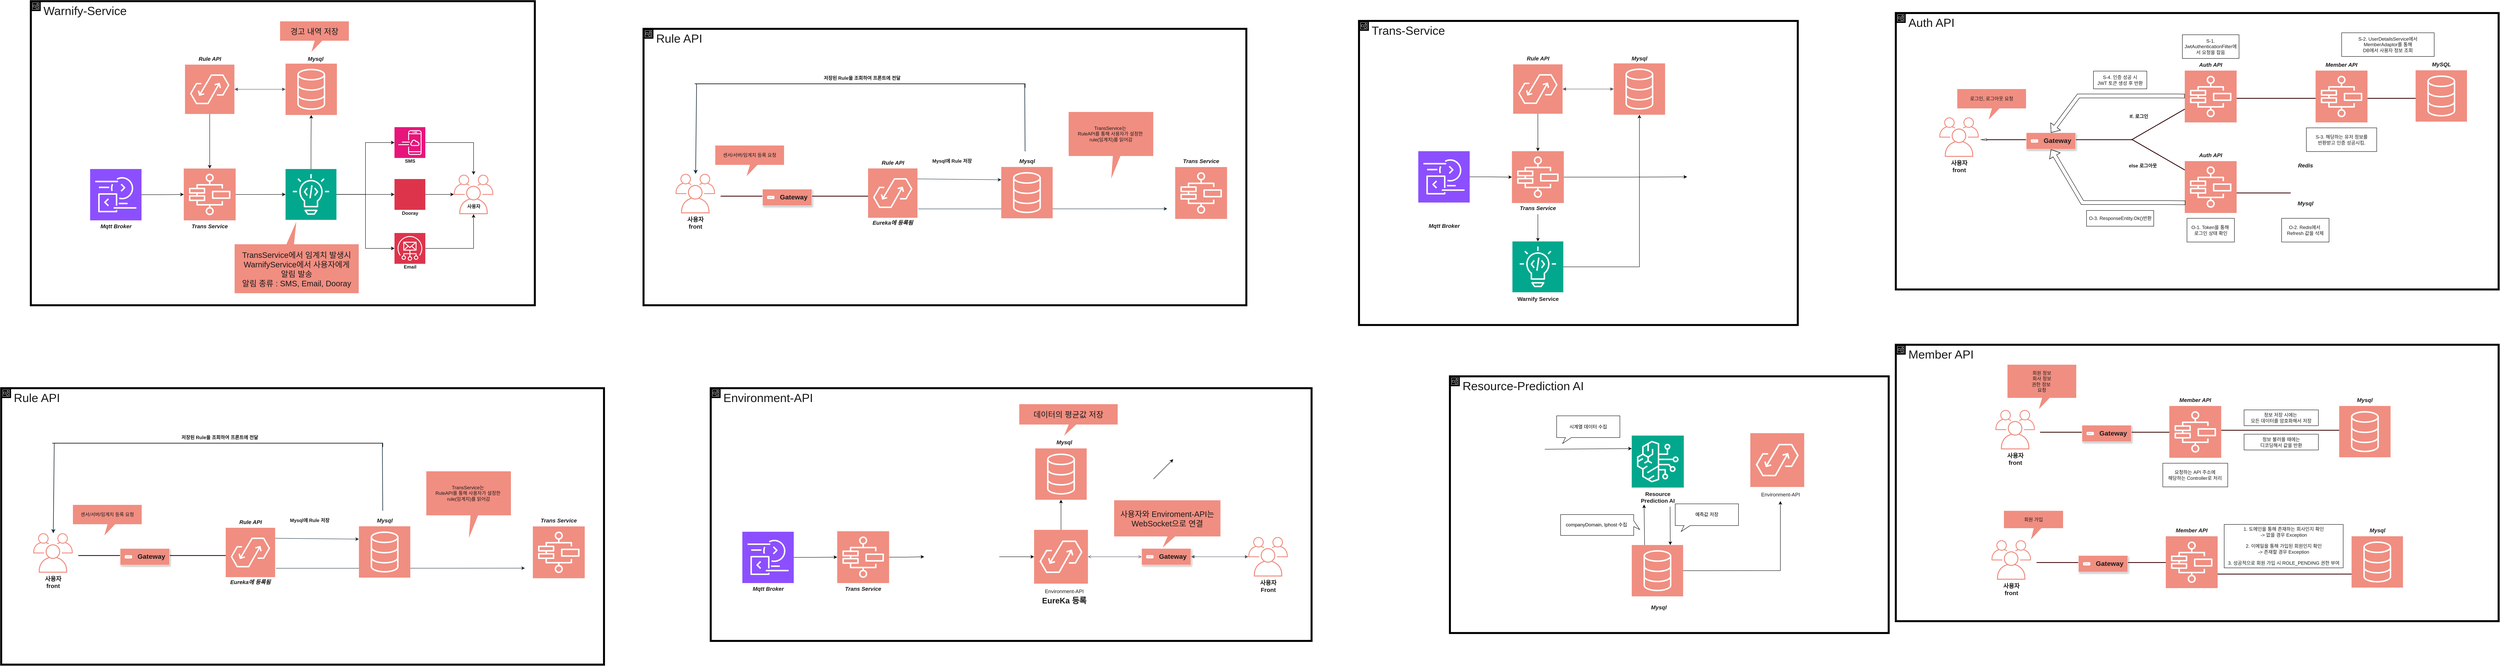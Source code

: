 <mxfile version="27.1.4" pages="2">
  <diagram id="6_MRbrQv16TPBseHlP9C" name="페이지-1">
    <mxGraphModel dx="5238" dy="4780" grid="1" gridSize="10" guides="1" tooltips="1" connect="1" arrows="1" fold="1" page="1" pageScale="1" pageWidth="1600" pageHeight="900" math="0" shadow="0">
      <root>
        <mxCell id="0" />
        <mxCell id="1" parent="0" />
        <mxCell id="sI1st9zM_oRKqp5dQTi6-2" value="&lt;font style=&quot;font-size: 30px;&quot;&gt;Rule API&lt;/font&gt;" style="points=[[0,0],[0.25,0],[0.5,0],[0.75,0],[1,0],[1,0.25],[1,0.5],[1,0.75],[1,1],[0.75,1],[0.5,1],[0.25,1],[0,1],[0,0.75],[0,0.5],[0,0.25]];outlineConnect=0;html=1;whiteSpace=wrap;fontSize=12;fontStyle=0;container=1;pointerEvents=0;collapsible=0;recursiveResize=0;shape=mxgraph.aws4.group;grIcon=mxgraph.aws4.group_account;strokeColor=#000000;fillColor=none;verticalAlign=top;align=left;spacingLeft=30;fontColor=#1A1A1A;dashed=0;labelBackgroundColor=none;strokeWidth=5;" parent="1" vertex="1">
          <mxGeometry x="45" y="-770" width="1525" height="700" as="geometry" />
        </mxCell>
        <mxCell id="sI1st9zM_oRKqp5dQTi6-6" value="&lt;b&gt;&lt;font style=&quot;font-size: 15px;&quot;&gt;사용자&lt;br&gt;&lt;/font&gt;&lt;/b&gt;&lt;div&gt;&lt;b&gt;&lt;font style=&quot;font-size: 15px;&quot;&gt;front&lt;/font&gt;&lt;/b&gt;&lt;/div&gt;" style="sketch=0;outlineConnect=0;fontColor=#1A1A1A;strokeColor=none;fillColor=#F08E81;dashed=0;verticalLabelPosition=bottom;verticalAlign=top;align=center;html=1;fontSize=12;fontStyle=0;aspect=fixed;shape=mxgraph.aws4.illustration_users;pointerEvents=1;labelBackgroundColor=none;" parent="sI1st9zM_oRKqp5dQTi6-2" vertex="1">
          <mxGeometry x="81" y="367.25" width="100" height="100" as="geometry" />
        </mxCell>
        <mxCell id="RRJUKaXo5ImgAqwBO_Rm-33" value="TransService는&amp;nbsp;&lt;br&gt;RuleAPI를 통해 사용자가 설정한&amp;nbsp;&lt;div&gt;rule(임계치)를 읽어감&lt;/div&gt;" style="shape=callout;whiteSpace=wrap;html=1;perimeter=calloutPerimeter;size=60;position=0.52;labelBackgroundColor=none;fillColor=#F08E81;strokeColor=#FFFFFF;fontColor=#1A1A1A;" parent="sI1st9zM_oRKqp5dQTi6-2" vertex="1">
          <mxGeometry x="1075" y="210" width="215" height="172.5" as="geometry" />
        </mxCell>
        <mxCell id="sI1st9zM_oRKqp5dQTi6-14" value="" style="endArrow=classic;html=1;rounded=0;fontStyle=1;exitX=0;exitY=0.5;exitDx=0;exitDy=0;exitPerimeter=0;labelBackgroundColor=none;strokeColor=#182E3E;fontColor=default;entryX=0;entryY=0.25;entryDx=0;entryDy=0;entryPerimeter=0;" parent="sI1st9zM_oRKqp5dQTi6-2" target="sI1st9zM_oRKqp5dQTi6-33" edge="1">
          <mxGeometry width="50" height="50" relative="1" as="geometry">
            <mxPoint x="691.5" y="380.0" as="sourcePoint" />
            <mxPoint x="868" y="380.0" as="targetPoint" />
          </mxGeometry>
        </mxCell>
        <mxCell id="sI1st9zM_oRKqp5dQTi6-15" value="" style="endArrow=classic;html=1;rounded=0;fontStyle=1;labelBackgroundColor=none;strokeColor=#182E3E;fontColor=default;entryX=0.076;entryY=0.695;entryDx=0;entryDy=0;entryPerimeter=0;" parent="sI1st9zM_oRKqp5dQTi6-2" edge="1">
          <mxGeometry width="50" height="50" relative="1" as="geometry">
            <mxPoint x="695" y="456" as="sourcePoint" />
            <mxPoint x="1324.975" y="455.719" as="targetPoint" />
            <Array as="points">
              <mxPoint x="745" y="456" />
              <mxPoint x="845" y="456" />
            </Array>
          </mxGeometry>
        </mxCell>
        <mxCell id="sI1st9zM_oRKqp5dQTi6-19" value="" style="line;strokeWidth=2;html=1;labelBackgroundColor=none;fillColor=#F08E81;strokeColor=#330000;fontColor=#1A1A1A;" parent="sI1st9zM_oRKqp5dQTi6-2" vertex="1">
          <mxGeometry x="195" y="418.75" width="375" height="10" as="geometry" />
        </mxCell>
        <mxCell id="RRJUKaXo5ImgAqwBO_Rm-9" value="" style="strokeColor=#FFFFFF;shadow=1;strokeWidth=1;rounded=1;absoluteArcSize=1;arcSize=2;labelBackgroundColor=none;fillColor=#F08E81;fontColor=#1A1A1A;" parent="sI1st9zM_oRKqp5dQTi6-2" vertex="1">
          <mxGeometry x="301" y="406" width="125" height="42" as="geometry" />
        </mxCell>
        <mxCell id="RRJUKaXo5ImgAqwBO_Rm-10" value="&lt;font style=&quot;font-size: 17px;&quot;&gt;&lt;b style=&quot;&quot;&gt;Gateway&lt;/b&gt;&lt;/font&gt;" style="sketch=0;dashed=0;connectable=0;html=1;fillColor=#F08E81;strokeColor=none;shape=mxgraph.gcp2.gateway;part=1;labelPosition=right;verticalLabelPosition=middle;align=left;verticalAlign=middle;spacingLeft=5;fontSize=12;labelBackgroundColor=none;fontColor=#1A1A1A;" parent="RRJUKaXo5ImgAqwBO_Rm-9" vertex="1">
          <mxGeometry y="0.5" width="32" height="32" relative="1" as="geometry">
            <mxPoint x="5" y="-16" as="offset" />
          </mxGeometry>
        </mxCell>
        <mxCell id="sI1st9zM_oRKqp5dQTi6-20" value="&lt;div&gt;센서/서버/임계치 등록 요청&lt;/div&gt;" style="shape=callout;whiteSpace=wrap;html=1;perimeter=calloutPerimeter;position2=0.45;labelBackgroundColor=none;fillColor=#F08E81;strokeColor=#FFFFFF;fontColor=#1A1A1A;" parent="sI1st9zM_oRKqp5dQTi6-2" vertex="1">
          <mxGeometry x="181" y="295" width="175" height="80" as="geometry" />
        </mxCell>
        <mxCell id="sI1st9zM_oRKqp5dQTi6-21" value="Mysql에 Rule 저장" style="text;html=1;align=center;verticalAlign=middle;whiteSpace=wrap;rounded=0;fontStyle=1;labelBackgroundColor=none;fontColor=#1A1A1A;" parent="sI1st9zM_oRKqp5dQTi6-2" vertex="1">
          <mxGeometry x="693" y="320" width="175" height="30" as="geometry" />
        </mxCell>
        <mxCell id="sI1st9zM_oRKqp5dQTi6-25" value="저장된 Rule을 조회하여 프론트에 전달" style="text;html=1;align=center;verticalAlign=middle;whiteSpace=wrap;rounded=0;fontStyle=1;labelBackgroundColor=none;fontColor=#1A1A1A;" parent="sI1st9zM_oRKqp5dQTi6-2" vertex="1">
          <mxGeometry x="432.5" y="110" width="240" height="30" as="geometry" />
        </mxCell>
        <mxCell id="sI1st9zM_oRKqp5dQTi6-27" value="" style="sketch=0;points=[[0,0,0],[0.25,0,0],[0.5,0,0],[0.75,0,0],[1,0,0],[0,1,0],[0.25,1,0],[0.5,1,0],[0.75,1,0],[1,1,0],[0,0.25,0],[0,0.5,0],[0,0.75,0],[1,0.25,0],[1,0.5,0],[1,0.75,0]];outlineConnect=0;fontColor=#1A1A1A;fillColor=#F08E81;strokeColor=#FFFFFF;dashed=0;verticalLabelPosition=bottom;verticalAlign=top;align=center;html=1;fontSize=12;fontStyle=0;aspect=fixed;shape=mxgraph.aws4.resourceIcon;resIcon=mxgraph.aws4.step_functions;labelBackgroundColor=none;" parent="sI1st9zM_oRKqp5dQTi6-2" vertex="1">
          <mxGeometry x="1345" y="350" width="131.25" height="131.25" as="geometry" />
        </mxCell>
        <mxCell id="sI1st9zM_oRKqp5dQTi6-28" value="&lt;span style=&quot;font-size: 14px;&quot;&gt;&lt;b&gt;&lt;i&gt;Trans Service&lt;/i&gt;&lt;/b&gt;&lt;/span&gt;" style="text;html=1;align=center;verticalAlign=middle;whiteSpace=wrap;rounded=0;labelBackgroundColor=none;fontColor=#1A1A1A;" parent="sI1st9zM_oRKqp5dQTi6-2" vertex="1">
          <mxGeometry x="1358.12" y="320" width="105" height="30" as="geometry" />
        </mxCell>
        <mxCell id="sI1st9zM_oRKqp5dQTi6-31" value="" style="group;labelBackgroundColor=none;fontColor=#1A1A1A;" parent="sI1st9zM_oRKqp5dQTi6-2" vertex="1" connectable="0">
          <mxGeometry x="568" y="323.5" width="125" height="182.5" as="geometry" />
        </mxCell>
        <mxCell id="sI1st9zM_oRKqp5dQTi6-8" value="" style="sketch=0;points=[[0,0,0],[0.25,0,0],[0.5,0,0],[0.75,0,0],[1,0,0],[0,1,0],[0.25,1,0],[0.5,1,0],[0.75,1,0],[1,1,0],[0,0.25,0],[0,0.5,0],[0,0.75,0],[1,0.25,0],[1,0.5,0],[1,0.75,0]];outlineConnect=0;fontColor=#1A1A1A;fillColor=#F08E81;strokeColor=#FFFFFF;dashed=0;verticalLabelPosition=bottom;verticalAlign=top;align=center;html=1;fontSize=12;fontStyle=0;aspect=fixed;shape=mxgraph.aws4.resourceIcon;resIcon=mxgraph.aws4.appflow;labelBackgroundColor=none;" parent="sI1st9zM_oRKqp5dQTi6-31" vertex="1">
          <mxGeometry y="30" width="125" height="125" as="geometry" />
        </mxCell>
        <mxCell id="sI1st9zM_oRKqp5dQTi6-11" value="&lt;font style=&quot;font-size: 14px;&quot;&gt;&lt;b&gt;&lt;i&gt;Rule API&lt;/i&gt;&lt;/b&gt;&lt;/font&gt;" style="text;html=1;align=center;verticalAlign=middle;whiteSpace=wrap;rounded=0;labelBackgroundColor=none;fontColor=#1A1A1A;" parent="sI1st9zM_oRKqp5dQTi6-31" vertex="1">
          <mxGeometry x="32.5" width="60" height="30" as="geometry" />
        </mxCell>
        <mxCell id="sI1st9zM_oRKqp5dQTi6-17" value="&lt;font style=&quot;font-size: 14px;&quot;&gt;&lt;b&gt;&lt;i&gt;Eureka에 등록됨&lt;/i&gt;&lt;/b&gt;&lt;/font&gt;" style="text;html=1;align=center;verticalAlign=middle;whiteSpace=wrap;rounded=0;labelBackgroundColor=none;fontColor=#1A1A1A;" parent="sI1st9zM_oRKqp5dQTi6-31" vertex="1">
          <mxGeometry x="2.25" y="152.5" width="120.5" height="30" as="geometry" />
        </mxCell>
        <mxCell id="sI1st9zM_oRKqp5dQTi6-23" value="" style="shape=partialRectangle;whiteSpace=wrap;html=1;top=0;left=0;fillColor=none;direction=west;rotation=0;flipV=0;flipH=1;labelBackgroundColor=none;strokeColor=#000000;fontColor=#1A1A1A;strokeWidth=1.5;" parent="sI1st9zM_oRKqp5dQTi6-2" vertex="1">
          <mxGeometry x="130" y="139" width="835" height="9.099" as="geometry" />
        </mxCell>
        <mxCell id="sI1st9zM_oRKqp5dQTi6-24" value="" style="endArrow=classic;html=1;rounded=0;labelBackgroundColor=none;strokeColor=#182E3E;fontColor=default;strokeWidth=1.5;" parent="sI1st9zM_oRKqp5dQTi6-2" target="sI1st9zM_oRKqp5dQTi6-6" edge="1">
          <mxGeometry width="50" height="50" relative="1" as="geometry">
            <mxPoint x="134" y="139.91" as="sourcePoint" />
            <mxPoint x="134" y="240" as="targetPoint" />
          </mxGeometry>
        </mxCell>
        <mxCell id="sI1st9zM_oRKqp5dQTi6-26" value="" style="endArrow=none;html=1;rounded=0;labelBackgroundColor=none;strokeColor=#182E3E;fontColor=default;strokeWidth=1.5;" parent="sI1st9zM_oRKqp5dQTi6-2" edge="1">
          <mxGeometry width="50" height="50" relative="1" as="geometry">
            <mxPoint x="965" y="310" as="sourcePoint" />
            <mxPoint x="964" y="139.91" as="targetPoint" />
          </mxGeometry>
        </mxCell>
        <mxCell id="sI1st9zM_oRKqp5dQTi6-33" value="" style="sketch=0;points=[[0,0,0],[0.25,0,0],[0.5,0,0],[0.75,0,0],[1,0,0],[0,1,0],[0.25,1,0],[0.5,1,0],[0.75,1,0],[1,1,0],[0,0.25,0],[0,0.5,0],[0,0.75,0],[1,0.25,0],[1,0.5,0],[1,0.75,0]];outlineConnect=0;fontColor=#1A1A1A;fillColor=#F08E81;strokeColor=#FFFFFF;dashed=0;verticalLabelPosition=bottom;verticalAlign=top;align=center;html=1;fontSize=12;fontStyle=0;aspect=fixed;shape=mxgraph.aws4.resourceIcon;resIcon=mxgraph.aws4.database;labelBackgroundColor=none;" parent="sI1st9zM_oRKqp5dQTi6-2" vertex="1">
          <mxGeometry x="905" y="349.75" width="130" height="130" as="geometry" />
        </mxCell>
        <mxCell id="sI1st9zM_oRKqp5dQTi6-34" value="&lt;span style=&quot;font-size: 14px;&quot;&gt;&lt;b&gt;&lt;i&gt;Mysql&lt;/i&gt;&lt;/b&gt;&lt;/span&gt;" style="text;html=1;align=center;verticalAlign=middle;whiteSpace=wrap;rounded=0;labelBackgroundColor=none;fontColor=#1A1A1A;" parent="sI1st9zM_oRKqp5dQTi6-2" vertex="1">
          <mxGeometry x="917.5" y="319.75" width="105" height="30" as="geometry" />
        </mxCell>
        <mxCell id="zJGVWxS1CItOh0kWSi4w-1" value="&lt;font style=&quot;font-size: 30px;&quot;&gt;Warnify-Service&lt;/font&gt;" style="points=[[0,0],[0.25,0],[0.5,0],[0.75,0],[1,0],[1,0.25],[1,0.5],[1,0.75],[1,1],[0.75,1],[0.5,1],[0.25,1],[0,1],[0,0.75],[0,0.5],[0,0.25]];outlineConnect=0;html=1;whiteSpace=wrap;fontSize=12;fontStyle=0;container=1;pointerEvents=0;collapsible=0;recursiveResize=0;shape=mxgraph.aws4.group;grIcon=mxgraph.aws4.group_account;strokeColor=#000000;fillColor=none;verticalAlign=top;align=left;spacingLeft=30;fontColor=#1A1A1A;dashed=0;labelBackgroundColor=none;strokeWidth=5;" parent="1" vertex="1">
          <mxGeometry x="120" y="-1750" width="1275" height="770" as="geometry" />
        </mxCell>
        <mxCell id="zJGVWxS1CItOh0kWSi4w-2" value="" style="sketch=0;outlineConnect=0;fontColor=#1A1A1A;strokeColor=none;fillColor=#F08E81;dashed=0;verticalLabelPosition=bottom;verticalAlign=top;align=center;html=1;fontSize=12;fontStyle=0;aspect=fixed;shape=mxgraph.aws4.illustration_users;pointerEvents=1;labelBackgroundColor=none;" parent="zJGVWxS1CItOh0kWSi4w-1" vertex="1">
          <mxGeometry x="1070" y="439.37" width="100" height="100" as="geometry" />
        </mxCell>
        <mxCell id="zJGVWxS1CItOh0kWSi4w-3" value="&lt;font style=&quot;font-size: 20px;&quot;&gt;TransService에서 임계치 발생시&lt;/font&gt;&lt;div&gt;&lt;font style=&quot;font-size: 20px;&quot;&gt;WarnifyService에서 사용자에게&lt;/font&gt;&lt;/div&gt;&lt;div&gt;&lt;font style=&quot;font-size: 20px;&quot;&gt;알림 발송&lt;/font&gt;&lt;/div&gt;&lt;div&gt;&lt;font style=&quot;font-size: 20px;&quot;&gt;알림 종류 : SMS, Email, Dooray&lt;/font&gt;&lt;/div&gt;" style="shape=callout;whiteSpace=wrap;html=1;perimeter=calloutPerimeter;size=60;position=0.52;labelBackgroundColor=none;fillColor=#F08E81;strokeColor=#FFFFFF;fontColor=#1A1A1A;direction=west;" parent="zJGVWxS1CItOh0kWSi4w-1" vertex="1">
          <mxGeometry x="515.01" y="555" width="315" height="185" as="geometry" />
        </mxCell>
        <mxCell id="zJGVWxS1CItOh0kWSi4w-10" value="사용자" style="text;html=1;align=center;verticalAlign=middle;whiteSpace=wrap;rounded=0;fontStyle=1;labelBackgroundColor=none;fontColor=#1A1A1A;" parent="zJGVWxS1CItOh0kWSi4w-1" vertex="1">
          <mxGeometry x="1097.5" y="511.74" width="45" height="16.63" as="geometry" />
        </mxCell>
        <mxCell id="zJGVWxS1CItOh0kWSi4w-12" value="" style="sketch=0;points=[[0,0,0],[0.25,0,0],[0.5,0,0],[0.75,0,0],[1,0,0],[0,1,0],[0.25,1,0],[0.5,1,0],[0.75,1,0],[1,1,0],[0,0.25,0],[0,0.5,0],[0,0.75,0],[1,0.25,0],[1,0.5,0],[1,0.75,0]];outlineConnect=0;fontColor=#1A1A1A;fillColor=#F08E81;strokeColor=#FFFFFF;dashed=0;verticalLabelPosition=bottom;verticalAlign=top;align=center;html=1;fontSize=12;fontStyle=0;aspect=fixed;shape=mxgraph.aws4.resourceIcon;resIcon=mxgraph.aws4.step_functions;labelBackgroundColor=none;" parent="zJGVWxS1CItOh0kWSi4w-1" vertex="1">
          <mxGeometry x="386.88" y="423.75" width="131.25" height="131.25" as="geometry" />
        </mxCell>
        <mxCell id="zJGVWxS1CItOh0kWSi4w-13" value="&lt;span style=&quot;font-size: 14px;&quot;&gt;&lt;b&gt;&lt;i&gt;Trans Service&lt;/i&gt;&lt;/b&gt;&lt;/span&gt;" style="text;html=1;align=center;verticalAlign=middle;whiteSpace=wrap;rounded=0;labelBackgroundColor=none;fontColor=#1A1A1A;" parent="zJGVWxS1CItOh0kWSi4w-1" vertex="1">
          <mxGeometry x="400.01" y="555" width="105" height="30" as="geometry" />
        </mxCell>
        <mxCell id="zJGVWxS1CItOh0kWSi4w-14" value="" style="group;labelBackgroundColor=none;fontColor=#1A1A1A;" parent="zJGVWxS1CItOh0kWSi4w-1" vertex="1" connectable="0">
          <mxGeometry x="390.01" y="130.62" width="125" height="182.5" as="geometry" />
        </mxCell>
        <mxCell id="zJGVWxS1CItOh0kWSi4w-15" value="" style="sketch=0;points=[[0,0,0],[0.25,0,0],[0.5,0,0],[0.75,0,0],[1,0,0],[0,1,0],[0.25,1,0],[0.5,1,0],[0.75,1,0],[1,1,0],[0,0.25,0],[0,0.5,0],[0,0.75,0],[1,0.25,0],[1,0.5,0],[1,0.75,0]];outlineConnect=0;fontColor=#1A1A1A;fillColor=#F08E81;strokeColor=#FFFFFF;dashed=0;verticalLabelPosition=bottom;verticalAlign=top;align=center;html=1;fontSize=12;fontStyle=0;aspect=fixed;shape=mxgraph.aws4.resourceIcon;resIcon=mxgraph.aws4.appflow;labelBackgroundColor=none;" parent="zJGVWxS1CItOh0kWSi4w-14" vertex="1">
          <mxGeometry y="30" width="125" height="125" as="geometry" />
        </mxCell>
        <mxCell id="zJGVWxS1CItOh0kWSi4w-16" value="&lt;font style=&quot;font-size: 14px;&quot;&gt;&lt;b&gt;&lt;i&gt;Rule API&lt;/i&gt;&lt;/b&gt;&lt;/font&gt;" style="text;html=1;align=center;verticalAlign=middle;whiteSpace=wrap;rounded=0;labelBackgroundColor=none;fontColor=#1A1A1A;" parent="zJGVWxS1CItOh0kWSi4w-14" vertex="1">
          <mxGeometry x="32.5" width="60" height="30" as="geometry" />
        </mxCell>
        <mxCell id="zJGVWxS1CItOh0kWSi4w-21" value="" style="sketch=0;points=[[0,0,0],[0.25,0,0],[0.5,0,0],[0.75,0,0],[1,0,0],[0,1,0],[0.25,1,0],[0.5,1,0],[0.75,1,0],[1,1,0],[0,0.25,0],[0,0.5,0],[0,0.75,0],[1,0.25,0],[1,0.5,0],[1,0.75,0]];outlineConnect=0;fontColor=#1A1A1A;fillColor=#F08E81;strokeColor=#FFFFFF;dashed=0;verticalLabelPosition=bottom;verticalAlign=top;align=center;html=1;fontSize=12;fontStyle=0;aspect=fixed;shape=mxgraph.aws4.resourceIcon;resIcon=mxgraph.aws4.database;labelBackgroundColor=none;" parent="zJGVWxS1CItOh0kWSi4w-1" vertex="1">
          <mxGeometry x="644.38" y="158.12" width="130" height="130" as="geometry" />
        </mxCell>
        <mxCell id="zJGVWxS1CItOh0kWSi4w-22" value="&lt;span style=&quot;font-size: 14px;&quot;&gt;&lt;b&gt;&lt;i&gt;Mysql&lt;/i&gt;&lt;/b&gt;&lt;/span&gt;" style="text;html=1;align=center;verticalAlign=middle;whiteSpace=wrap;rounded=0;labelBackgroundColor=none;fontColor=#1A1A1A;" parent="zJGVWxS1CItOh0kWSi4w-1" vertex="1">
          <mxGeometry x="668.13" y="130.62" width="105" height="30" as="geometry" />
        </mxCell>
        <mxCell id="zJGVWxS1CItOh0kWSi4w-40" style="edgeStyle=orthogonalEdgeStyle;rounded=0;orthogonalLoop=1;jettySize=auto;html=1;" parent="zJGVWxS1CItOh0kWSi4w-1" source="zJGVWxS1CItOh0kWSi4w-26" target="zJGVWxS1CItOh0kWSi4w-24" edge="1">
          <mxGeometry relative="1" as="geometry" />
        </mxCell>
        <mxCell id="zJGVWxS1CItOh0kWSi4w-26" value="" style="sketch=0;points=[[0,0,0],[0.25,0,0],[0.5,0,0],[0.75,0,0],[1,0,0],[0,1,0],[0.25,1,0],[0.5,1,0],[0.75,1,0],[1,1,0],[0,0.25,0],[0,0.5,0],[0,0.75,0],[1,0.25,0],[1,0.5,0],[1,0.75,0]];outlineConnect=0;fontColor=#232F3E;fillColor=#01A88D;strokeColor=#ffffff;dashed=0;verticalLabelPosition=bottom;verticalAlign=top;align=center;html=1;fontSize=12;fontStyle=0;aspect=fixed;shape=mxgraph.aws4.resourceIcon;resIcon=mxgraph.aws4.codeguru_2;" parent="zJGVWxS1CItOh0kWSi4w-1" vertex="1">
          <mxGeometry x="644.38" y="425" width="128.75" height="128.75" as="geometry" />
        </mxCell>
        <mxCell id="zJGVWxS1CItOh0kWSi4w-33" style="edgeStyle=orthogonalEdgeStyle;rounded=0;orthogonalLoop=1;jettySize=auto;html=1;" parent="zJGVWxS1CItOh0kWSi4w-1" source="zJGVWxS1CItOh0kWSi4w-27" target="zJGVWxS1CItOh0kWSi4w-12" edge="1">
          <mxGeometry relative="1" as="geometry" />
        </mxCell>
        <mxCell id="zJGVWxS1CItOh0kWSi4w-27" value="" style="sketch=0;points=[[0,0,0],[0.25,0,0],[0.5,0,0],[0.75,0,0],[1,0,0],[0,1,0],[0.25,1,0],[0.5,1,0],[0.75,1,0],[1,1,0],[0,0.25,0],[0,0.5,0],[0,0.75,0],[1,0.25,0],[1,0.5,0],[1,0.75,0]];outlineConnect=0;fontColor=#232F3E;fillColor=#8C4FFF;strokeColor=#ffffff;dashed=0;verticalLabelPosition=bottom;verticalAlign=top;align=center;html=1;fontSize=12;fontStyle=0;aspect=fixed;shape=mxgraph.aws4.resourceIcon;resIcon=mxgraph.aws4.data_exchange;" parent="zJGVWxS1CItOh0kWSi4w-1" vertex="1">
          <mxGeometry x="150" y="425" width="130" height="130" as="geometry" />
        </mxCell>
        <mxCell id="zJGVWxS1CItOh0kWSi4w-28" value="&lt;span style=&quot;font-size: 14px;&quot;&gt;&lt;b&gt;&lt;i&gt;Mqtt Broker&lt;/i&gt;&lt;/b&gt;&lt;/span&gt;" style="text;html=1;align=center;verticalAlign=middle;whiteSpace=wrap;rounded=0;labelBackgroundColor=none;fontColor=#1A1A1A;" parent="zJGVWxS1CItOh0kWSi4w-1" vertex="1">
          <mxGeometry x="162.5" y="555" width="105" height="30" as="geometry" />
        </mxCell>
        <mxCell id="zJGVWxS1CItOh0kWSi4w-46" style="edgeStyle=orthogonalEdgeStyle;rounded=0;orthogonalLoop=1;jettySize=auto;html=1;" parent="zJGVWxS1CItOh0kWSi4w-1" source="zJGVWxS1CItOh0kWSi4w-30" target="zJGVWxS1CItOh0kWSi4w-2" edge="1">
          <mxGeometry relative="1" as="geometry" />
        </mxCell>
        <mxCell id="zJGVWxS1CItOh0kWSi4w-30" value="" style="sketch=0;points=[[0,0,0],[0.25,0,0],[0.5,0,0],[0.75,0,0],[1,0,0],[0,1,0],[0.25,1,0],[0.5,1,0],[0.75,1,0],[1,1,0],[0,0.25,0],[0,0.5,0],[0,0.75,0],[1,0.25,0],[1,0.5,0],[1,0.75,0]];outlineConnect=0;fontColor=#232F3E;fillColor=#E7157B;strokeColor=#ffffff;dashed=0;verticalLabelPosition=bottom;verticalAlign=top;align=center;html=1;fontSize=12;fontStyle=0;aspect=fixed;shape=mxgraph.aws4.resourceIcon;resIcon=mxgraph.aws4.mobile_application;" parent="zJGVWxS1CItOh0kWSi4w-1" vertex="1">
          <mxGeometry x="920" y="319" width="78" height="78" as="geometry" />
        </mxCell>
        <mxCell id="zJGVWxS1CItOh0kWSi4w-44" style="edgeStyle=orthogonalEdgeStyle;rounded=0;orthogonalLoop=1;jettySize=auto;html=1;" parent="zJGVWxS1CItOh0kWSi4w-1" source="zJGVWxS1CItOh0kWSi4w-24" target="zJGVWxS1CItOh0kWSi4w-2" edge="1">
          <mxGeometry relative="1" as="geometry" />
        </mxCell>
        <mxCell id="zJGVWxS1CItOh0kWSi4w-24" value="" style="sketch=0;points=[[0,0,0],[0.25,0,0],[0.5,0,0],[0.75,0,0],[1,0,0],[0,1,0],[0.25,1,0],[0.5,1,0],[0.75,1,0],[1,1,0],[0,0.25,0],[0,0.5,0],[0,0.75,0],[1,0.25,0],[1,0.5,0],[1,0.75,0]];outlineConnect=0;fontColor=#232F3E;fillColor=#DD344C;strokeColor=#ffffff;dashed=0;verticalLabelPosition=bottom;verticalAlign=top;align=center;html=1;fontSize=12;fontStyle=0;aspect=fixed;shape=mxgraph.aws4.resourceIcon;resIcon=mxgraph.aws4.end_user_messaging;" parent="zJGVWxS1CItOh0kWSi4w-1" vertex="1">
          <mxGeometry x="920" y="450.37" width="78" height="78" as="geometry" />
        </mxCell>
        <mxCell id="zJGVWxS1CItOh0kWSi4w-45" style="edgeStyle=orthogonalEdgeStyle;rounded=0;orthogonalLoop=1;jettySize=auto;html=1;" parent="zJGVWxS1CItOh0kWSi4w-1" source="zJGVWxS1CItOh0kWSi4w-23" target="zJGVWxS1CItOh0kWSi4w-2" edge="1">
          <mxGeometry relative="1" as="geometry" />
        </mxCell>
        <mxCell id="zJGVWxS1CItOh0kWSi4w-23" value="" style="sketch=0;points=[[0,0,0],[0.25,0,0],[0.5,0,0],[0.75,0,0],[1,0,0],[0,1,0],[0.25,1,0],[0.5,1,0],[0.75,1,0],[1,1,0],[0,0.25,0],[0,0.5,0],[0,0.75,0],[1,0.25,0],[1,0.5,0],[1,0.75,0]];outlineConnect=0;fontColor=#232F3E;fillColor=#DD344C;strokeColor=#ffffff;dashed=0;verticalLabelPosition=bottom;verticalAlign=top;align=center;html=1;fontSize=12;fontStyle=0;aspect=fixed;shape=mxgraph.aws4.resourceIcon;resIcon=mxgraph.aws4.simple_email_service;" parent="zJGVWxS1CItOh0kWSi4w-1" vertex="1">
          <mxGeometry x="920" y="587" width="78" height="78" as="geometry" />
        </mxCell>
        <mxCell id="zJGVWxS1CItOh0kWSi4w-34" style="edgeStyle=orthogonalEdgeStyle;rounded=0;orthogonalLoop=1;jettySize=auto;html=1;entryX=0;entryY=0.5;entryDx=0;entryDy=0;entryPerimeter=0;" parent="zJGVWxS1CItOh0kWSi4w-1" source="zJGVWxS1CItOh0kWSi4w-12" target="zJGVWxS1CItOh0kWSi4w-26" edge="1">
          <mxGeometry relative="1" as="geometry" />
        </mxCell>
        <mxCell id="zJGVWxS1CItOh0kWSi4w-35" style="edgeStyle=orthogonalEdgeStyle;rounded=0;orthogonalLoop=1;jettySize=auto;html=1;" parent="zJGVWxS1CItOh0kWSi4w-1" source="zJGVWxS1CItOh0kWSi4w-15" target="zJGVWxS1CItOh0kWSi4w-12" edge="1">
          <mxGeometry relative="1" as="geometry" />
        </mxCell>
        <mxCell id="zJGVWxS1CItOh0kWSi4w-36" value="" style="edgeStyle=orthogonalEdgeStyle;html=1;endArrow=block;elbow=vertical;startArrow=block;startFill=1;endFill=1;strokeColor=#545B64;rounded=0;entryX=0;entryY=0.5;entryDx=0;entryDy=0;entryPerimeter=0;exitX=1;exitY=0.5;exitDx=0;exitDy=0;exitPerimeter=0;" parent="zJGVWxS1CItOh0kWSi4w-1" source="zJGVWxS1CItOh0kWSi4w-15" target="zJGVWxS1CItOh0kWSi4w-21" edge="1">
          <mxGeometry width="100" relative="1" as="geometry">
            <mxPoint x="660" y="495" as="sourcePoint" />
            <mxPoint x="760" y="495" as="targetPoint" />
          </mxGeometry>
        </mxCell>
        <mxCell id="zJGVWxS1CItOh0kWSi4w-39" style="edgeStyle=orthogonalEdgeStyle;rounded=0;orthogonalLoop=1;jettySize=auto;html=1;entryX=0;entryY=0.5;entryDx=0;entryDy=0;entryPerimeter=0;" parent="zJGVWxS1CItOh0kWSi4w-1" source="zJGVWxS1CItOh0kWSi4w-26" target="zJGVWxS1CItOh0kWSi4w-30" edge="1">
          <mxGeometry relative="1" as="geometry" />
        </mxCell>
        <mxCell id="zJGVWxS1CItOh0kWSi4w-41" style="edgeStyle=orthogonalEdgeStyle;rounded=0;orthogonalLoop=1;jettySize=auto;html=1;entryX=0;entryY=0.5;entryDx=0;entryDy=0;entryPerimeter=0;" parent="zJGVWxS1CItOh0kWSi4w-1" source="zJGVWxS1CItOh0kWSi4w-26" target="zJGVWxS1CItOh0kWSi4w-23" edge="1">
          <mxGeometry relative="1" as="geometry" />
        </mxCell>
        <mxCell id="zJGVWxS1CItOh0kWSi4w-47" value="SMS" style="text;html=1;align=center;verticalAlign=middle;whiteSpace=wrap;rounded=0;fontStyle=1;labelBackgroundColor=none;fontColor=#1A1A1A;" parent="zJGVWxS1CItOh0kWSi4w-1" vertex="1">
          <mxGeometry x="936.5" y="397" width="45" height="16.63" as="geometry" />
        </mxCell>
        <mxCell id="zJGVWxS1CItOh0kWSi4w-48" value="Dooray" style="text;html=1;align=center;verticalAlign=middle;whiteSpace=wrap;rounded=0;fontStyle=1;labelBackgroundColor=none;fontColor=#1A1A1A;" parent="zJGVWxS1CItOh0kWSi4w-1" vertex="1">
          <mxGeometry x="936.5" y="528.37" width="45" height="16.63" as="geometry" />
        </mxCell>
        <mxCell id="zJGVWxS1CItOh0kWSi4w-49" value="Email" style="text;html=1;align=center;verticalAlign=middle;whiteSpace=wrap;rounded=0;fontStyle=1;labelBackgroundColor=none;fontColor=#1A1A1A;" parent="zJGVWxS1CItOh0kWSi4w-1" vertex="1">
          <mxGeometry x="936.5" y="665" width="45" height="16.63" as="geometry" />
        </mxCell>
        <mxCell id="zJGVWxS1CItOh0kWSi4w-53" style="edgeStyle=orthogonalEdgeStyle;rounded=0;orthogonalLoop=1;jettySize=auto;html=1;exitX=0.5;exitY=0;exitDx=0;exitDy=0;exitPerimeter=0;entryX=0.5;entryY=1;entryDx=0;entryDy=0;entryPerimeter=0;" parent="zJGVWxS1CItOh0kWSi4w-1" source="zJGVWxS1CItOh0kWSi4w-26" target="zJGVWxS1CItOh0kWSi4w-21" edge="1">
          <mxGeometry relative="1" as="geometry" />
        </mxCell>
        <mxCell id="zJGVWxS1CItOh0kWSi4w-89" value="&lt;font style=&quot;font-size: 20px;&quot;&gt;경고 내역 저장&lt;/font&gt;" style="shape=callout;whiteSpace=wrap;html=1;perimeter=calloutPerimeter;position2=0.45;labelBackgroundColor=none;fillColor=#F08E81;strokeColor=#FFFFFF;fontColor=#1A1A1A;" parent="zJGVWxS1CItOh0kWSi4w-1" vertex="1">
          <mxGeometry x="630" y="50.62" width="175" height="80" as="geometry" />
        </mxCell>
        <mxCell id="zJGVWxS1CItOh0kWSi4w-55" value="&lt;font style=&quot;font-size: 30px;&quot;&gt;Environment-API&lt;/font&gt;" style="points=[[0,0],[0.25,0],[0.5,0],[0.75,0],[1,0],[1,0.25],[1,0.5],[1,0.75],[1,1],[0.75,1],[0.5,1],[0.25,1],[0,1],[0,0.75],[0,0.5],[0,0.25]];outlineConnect=0;html=1;whiteSpace=wrap;fontSize=12;fontStyle=0;container=1;pointerEvents=0;collapsible=0;recursiveResize=0;shape=mxgraph.aws4.group;grIcon=mxgraph.aws4.group_account;strokeColor=#000000;fillColor=none;verticalAlign=top;align=left;spacingLeft=30;fontColor=#1A1A1A;dashed=0;labelBackgroundColor=none;strokeWidth=5;" parent="1" vertex="1">
          <mxGeometry x="1840" y="-770" width="1520" height="640" as="geometry" />
        </mxCell>
        <mxCell id="zJGVWxS1CItOh0kWSi4w-56" value="&lt;b&gt;&lt;font style=&quot;font-size: 15px;&quot;&gt;사용자&lt;br&gt;&lt;/font&gt;&lt;/b&gt;&lt;div&gt;&lt;b&gt;&lt;font style=&quot;font-size: 15px;&quot;&gt;Front&lt;/font&gt;&lt;/b&gt;&lt;/div&gt;" style="sketch=0;outlineConnect=0;fontColor=#1A1A1A;strokeColor=none;fillColor=#F08E81;dashed=0;verticalLabelPosition=bottom;verticalAlign=top;align=center;html=1;fontSize=12;fontStyle=0;aspect=fixed;shape=mxgraph.aws4.illustration_users;pointerEvents=1;labelBackgroundColor=none;" parent="zJGVWxS1CItOh0kWSi4w-55" vertex="1">
          <mxGeometry x="1360" y="376.86" width="100" height="100" as="geometry" />
        </mxCell>
        <mxCell id="zJGVWxS1CItOh0kWSi4w-61" value="" style="strokeColor=#FFFFFF;shadow=1;strokeWidth=1;rounded=1;absoluteArcSize=1;arcSize=2;labelBackgroundColor=none;fillColor=#F08E81;fontColor=#1A1A1A;" parent="zJGVWxS1CItOh0kWSi4w-55" vertex="1">
          <mxGeometry x="1090" y="405.86" width="125" height="42" as="geometry" />
        </mxCell>
        <mxCell id="zJGVWxS1CItOh0kWSi4w-62" value="&lt;font style=&quot;font-size: 17px;&quot;&gt;&lt;b style=&quot;&quot;&gt;Gateway&lt;/b&gt;&lt;/font&gt;" style="sketch=0;dashed=0;connectable=0;html=1;fillColor=#F08E81;strokeColor=none;shape=mxgraph.gcp2.gateway;part=1;labelPosition=right;verticalLabelPosition=middle;align=left;verticalAlign=middle;spacingLeft=5;fontSize=12;labelBackgroundColor=none;fontColor=#1A1A1A;" parent="zJGVWxS1CItOh0kWSi4w-61" vertex="1">
          <mxGeometry y="0.5" width="32" height="32" relative="1" as="geometry">
            <mxPoint x="5" y="-16" as="offset" />
          </mxGeometry>
        </mxCell>
        <mxCell id="zJGVWxS1CItOh0kWSi4w-63" value="&lt;font style=&quot;font-size: 20px;&quot;&gt;사용자와 Enviroment-API는&lt;/font&gt;&lt;div&gt;&lt;font style=&quot;font-size: 20px;&quot;&gt;WebSocket으로 연결&lt;/font&gt;&lt;/div&gt;" style="shape=callout;whiteSpace=wrap;html=1;perimeter=calloutPerimeter;position2=0.45;labelBackgroundColor=none;fillColor=#F08E81;strokeColor=#FFFFFF;fontColor=#1A1A1A;" parent="zJGVWxS1CItOh0kWSi4w-55" vertex="1">
          <mxGeometry x="1020" y="283.42" width="270" height="122.44" as="geometry" />
        </mxCell>
        <mxCell id="zJGVWxS1CItOh0kWSi4w-64" value="&lt;font style=&quot;font-size: 20px;&quot;&gt;EureKa 등록&lt;/font&gt;" style="text;html=1;align=center;verticalAlign=middle;whiteSpace=wrap;rounded=0;fontStyle=1;labelBackgroundColor=none;fontColor=#1A1A1A;" parent="zJGVWxS1CItOh0kWSi4w-55" vertex="1">
          <mxGeometry x="806.5" y="522.44" width="175" height="30" as="geometry" />
        </mxCell>
        <mxCell id="zJGVWxS1CItOh0kWSi4w-230" style="edgeStyle=orthogonalEdgeStyle;rounded=0;orthogonalLoop=1;jettySize=auto;html=1;entryX=0;entryY=0.5;entryDx=0;entryDy=0;" parent="zJGVWxS1CItOh0kWSi4w-55" source="zJGVWxS1CItOh0kWSi4w-66" target="zJGVWxS1CItOh0kWSi4w-229" edge="1">
          <mxGeometry relative="1" as="geometry" />
        </mxCell>
        <mxCell id="zJGVWxS1CItOh0kWSi4w-66" value="" style="sketch=0;points=[[0,0,0],[0.25,0,0],[0.5,0,0],[0.75,0,0],[1,0,0],[0,1,0],[0.25,1,0],[0.5,1,0],[0.75,1,0],[1,1,0],[0,0.25,0],[0,0.5,0],[0,0.75,0],[1,0.25,0],[1,0.5,0],[1,0.75,0]];outlineConnect=0;fontColor=#1A1A1A;fillColor=#F08E81;strokeColor=#FFFFFF;dashed=0;verticalLabelPosition=bottom;verticalAlign=top;align=center;html=1;fontSize=12;fontStyle=0;aspect=fixed;shape=mxgraph.aws4.resourceIcon;resIcon=mxgraph.aws4.step_functions;labelBackgroundColor=none;" parent="zJGVWxS1CItOh0kWSi4w-55" vertex="1">
          <mxGeometry x="320" y="362.19" width="131.25" height="131.25" as="geometry" />
        </mxCell>
        <mxCell id="zJGVWxS1CItOh0kWSi4w-67" value="&lt;span style=&quot;font-size: 14px;&quot;&gt;&lt;b&gt;&lt;i&gt;Trans Service&lt;/i&gt;&lt;/b&gt;&lt;/span&gt;" style="text;html=1;align=center;verticalAlign=middle;whiteSpace=wrap;rounded=0;labelBackgroundColor=none;fontColor=#1A1A1A;" parent="zJGVWxS1CItOh0kWSi4w-55" vertex="1">
          <mxGeometry x="333.13" y="493.44" width="105" height="30" as="geometry" />
        </mxCell>
        <mxCell id="zJGVWxS1CItOh0kWSi4w-75" value="" style="sketch=0;points=[[0,0,0],[0.25,0,0],[0.5,0,0],[0.75,0,0],[1,0,0],[0,1,0],[0.25,1,0],[0.5,1,0],[0.75,1,0],[1,1,0],[0,0.25,0],[0,0.5,0],[0,0.75,0],[1,0.25,0],[1,0.5,0],[1,0.75,0]];outlineConnect=0;fontColor=#1A1A1A;fillColor=#F08E81;strokeColor=#FFFFFF;dashed=0;verticalLabelPosition=bottom;verticalAlign=top;align=center;html=1;fontSize=12;fontStyle=0;aspect=fixed;shape=mxgraph.aws4.resourceIcon;resIcon=mxgraph.aws4.database;labelBackgroundColor=none;" parent="zJGVWxS1CItOh0kWSi4w-55" vertex="1">
          <mxGeometry x="821.14" y="152.44" width="130" height="130" as="geometry" />
        </mxCell>
        <mxCell id="zJGVWxS1CItOh0kWSi4w-76" value="&lt;span style=&quot;font-size: 14px;&quot;&gt;&lt;b&gt;&lt;i&gt;Mysql&lt;/i&gt;&lt;/b&gt;&lt;/span&gt;" style="text;html=1;align=center;verticalAlign=middle;whiteSpace=wrap;rounded=0;labelBackgroundColor=none;fontColor=#1A1A1A;" parent="zJGVWxS1CItOh0kWSi4w-55" vertex="1">
          <mxGeometry x="841.5" y="122.44" width="105" height="30" as="geometry" />
        </mxCell>
        <mxCell id="zJGVWxS1CItOh0kWSi4w-77" value="" style="group;labelBackgroundColor=none;fontColor=#1A1A1A;" parent="zJGVWxS1CItOh0kWSi4w-55" vertex="1" connectable="0">
          <mxGeometry x="818" y="324.88" width="152" height="205.87" as="geometry" />
        </mxCell>
        <mxCell id="zJGVWxS1CItOh0kWSi4w-78" value="" style="sketch=0;points=[[0,0,0],[0.25,0,0],[0.5,0,0],[0.75,0,0],[1,0,0],[0,1,0],[0.25,1,0],[0.5,1,0],[0.75,1,0],[1,1,0],[0,0.25,0],[0,0.5,0],[0,0.75,0],[1,0.25,0],[1,0.5,0],[1,0.75,0]];outlineConnect=0;fontColor=#1A1A1A;fillColor=#F08E81;strokeColor=#FFFFFF;dashed=0;verticalLabelPosition=bottom;verticalAlign=top;align=center;html=1;fontSize=12;fontStyle=0;aspect=fixed;shape=mxgraph.aws4.resourceIcon;resIcon=mxgraph.aws4.appflow;labelBackgroundColor=none;" parent="zJGVWxS1CItOh0kWSi4w-77" vertex="1">
          <mxGeometry y="33.842" width="136.274" height="136.274" as="geometry" />
        </mxCell>
        <mxCell id="zJGVWxS1CItOh0kWSi4w-80" value="&lt;span style=&quot;text-align: left;&quot;&gt;&lt;font style=&quot;font-size: 13px;&quot;&gt;Environment-API&lt;/font&gt;&lt;/span&gt;" style="text;html=1;align=center;verticalAlign=middle;whiteSpace=wrap;rounded=0;labelBackgroundColor=none;fontColor=#1A1A1A;" parent="zJGVWxS1CItOh0kWSi4w-77" vertex="1">
          <mxGeometry x="2.736" y="172.028" width="146.528" height="33.842" as="geometry" />
        </mxCell>
        <mxCell id="zJGVWxS1CItOh0kWSi4w-84" style="edgeStyle=orthogonalEdgeStyle;rounded=0;orthogonalLoop=1;jettySize=auto;html=1;" parent="zJGVWxS1CItOh0kWSi4w-55" source="zJGVWxS1CItOh0kWSi4w-78" target="zJGVWxS1CItOh0kWSi4w-75" edge="1">
          <mxGeometry relative="1" as="geometry" />
        </mxCell>
        <mxCell id="zJGVWxS1CItOh0kWSi4w-85" value="" style="edgeStyle=orthogonalEdgeStyle;htmDepartman barl=1;endArrow=open;elbow=vertical;startArrow=open;startFill=0;endFill=0;strokeColor=#545B64;rounded=0;exitX=1;exitY=0.5;exitDx=0;exitDy=0;exitPerimeter=0;entryX=0;entryY=0.5;entryDx=0;entryDy=0;" parent="zJGVWxS1CItOh0kWSi4w-55" source="zJGVWxS1CItOh0kWSi4w-78" target="zJGVWxS1CItOh0kWSi4w-61" edge="1">
          <mxGeometry width="100" relative="1" as="geometry">
            <mxPoint x="1280" y="522.44" as="sourcePoint" />
            <mxPoint x="1080" y="426.44" as="targetPoint" />
          </mxGeometry>
        </mxCell>
        <mxCell id="zJGVWxS1CItOh0kWSi4w-86" value="" style="edgeStyle=orthogonalEdgeStyle;html=1;endArrow=block;elbow=vertical;startArrow=block;startFill=1;endFill=1;strokeColor=#545B64;rounded=0;exitX=1;exitY=0.5;exitDx=0;exitDy=0;" parent="zJGVWxS1CItOh0kWSi4w-55" source="zJGVWxS1CItOh0kWSi4w-61" target="zJGVWxS1CItOh0kWSi4w-56" edge="1">
          <mxGeometry width="100" relative="1" as="geometry">
            <mxPoint x="1130" y="512.44" as="sourcePoint" />
            <mxPoint x="1230" y="512.44" as="targetPoint" />
          </mxGeometry>
        </mxCell>
        <mxCell id="zJGVWxS1CItOh0kWSi4w-90" value="&lt;span style=&quot;font-size: 20px;&quot;&gt;데이터의 평균값 저장&lt;/span&gt;" style="shape=callout;whiteSpace=wrap;html=1;perimeter=calloutPerimeter;position2=0.45;labelBackgroundColor=none;fillColor=#F08E81;strokeColor=#FFFFFF;fontColor=#1A1A1A;" parent="zJGVWxS1CItOh0kWSi4w-55" vertex="1">
          <mxGeometry x="780" y="40" width="250" height="82.44" as="geometry" />
        </mxCell>
        <mxCell id="zJGVWxS1CItOh0kWSi4w-93" style="edgeStyle=orthogonalEdgeStyle;rounded=0;orthogonalLoop=1;jettySize=auto;html=1;" parent="zJGVWxS1CItOh0kWSi4w-55" source="zJGVWxS1CItOh0kWSi4w-91" target="zJGVWxS1CItOh0kWSi4w-66" edge="1">
          <mxGeometry relative="1" as="geometry" />
        </mxCell>
        <mxCell id="zJGVWxS1CItOh0kWSi4w-91" value="" style="sketch=0;points=[[0,0,0],[0.25,0,0],[0.5,0,0],[0.75,0,0],[1,0,0],[0,1,0],[0.25,1,0],[0.5,1,0],[0.75,1,0],[1,1,0],[0,0.25,0],[0,0.5,0],[0,0.75,0],[1,0.25,0],[1,0.5,0],[1,0.75,0]];outlineConnect=0;fontColor=#232F3E;fillColor=#8C4FFF;strokeColor=#ffffff;dashed=0;verticalLabelPosition=bottom;verticalAlign=top;align=center;html=1;fontSize=12;fontStyle=0;aspect=fixed;shape=mxgraph.aws4.resourceIcon;resIcon=mxgraph.aws4.data_exchange;" parent="zJGVWxS1CItOh0kWSi4w-55" vertex="1">
          <mxGeometry x="80" y="363.44" width="130" height="130" as="geometry" />
        </mxCell>
        <mxCell id="zJGVWxS1CItOh0kWSi4w-92" value="&lt;span style=&quot;font-size: 14px;&quot;&gt;&lt;b&gt;&lt;i&gt;Mqtt Broker&lt;/i&gt;&lt;/b&gt;&lt;/span&gt;" style="text;html=1;align=center;verticalAlign=middle;whiteSpace=wrap;rounded=0;labelBackgroundColor=none;fontColor=#1A1A1A;" parent="zJGVWxS1CItOh0kWSi4w-55" vertex="1">
          <mxGeometry x="92.5" y="493.44" width="105" height="30" as="geometry" />
        </mxCell>
        <mxCell id="zJGVWxS1CItOh0kWSi4w-231" style="edgeStyle=orthogonalEdgeStyle;rounded=0;orthogonalLoop=1;jettySize=auto;html=1;" parent="zJGVWxS1CItOh0kWSi4w-55" source="zJGVWxS1CItOh0kWSi4w-229" target="zJGVWxS1CItOh0kWSi4w-78" edge="1">
          <mxGeometry relative="1" as="geometry" />
        </mxCell>
        <mxCell id="zJGVWxS1CItOh0kWSi4w-229" value="" style="shape=image;verticalLabelPosition=bottom;labelBackgroundColor=default;verticalAlign=top;aspect=fixed;imageAspect=0;image=https://logos-download.com/wp-content/uploads/2022/12/InfluxDB_Logo.png;" parent="zJGVWxS1CItOh0kWSi4w-55" vertex="1">
          <mxGeometry x="540" y="390.27" width="190" height="73.17" as="geometry" />
        </mxCell>
        <mxCell id="zJGVWxS1CItOh0kWSi4w-94" value="&lt;font style=&quot;font-size: 30px;&quot;&gt;Rule API&lt;/font&gt;" style="points=[[0,0],[0.25,0],[0.5,0],[0.75,0],[1,0],[1,0.25],[1,0.5],[1,0.75],[1,1],[0.75,1],[0.5,1],[0.25,1],[0,1],[0,0.75],[0,0.5],[0,0.25]];outlineConnect=0;html=1;whiteSpace=wrap;fontSize=12;fontStyle=0;container=1;pointerEvents=0;collapsible=0;recursiveResize=0;shape=mxgraph.aws4.group;grIcon=mxgraph.aws4.group_account;strokeColor=#000000;fillColor=none;verticalAlign=top;align=left;spacingLeft=30;fontColor=#1A1A1A;dashed=0;labelBackgroundColor=none;strokeWidth=5;" parent="1" vertex="1">
          <mxGeometry x="1670" y="-1680" width="1525" height="700" as="geometry" />
        </mxCell>
        <mxCell id="zJGVWxS1CItOh0kWSi4w-95" value="&lt;b&gt;&lt;font style=&quot;font-size: 15px;&quot;&gt;사용자&lt;br&gt;&lt;/font&gt;&lt;/b&gt;&lt;div&gt;&lt;b&gt;&lt;font style=&quot;font-size: 15px;&quot;&gt;front&lt;/font&gt;&lt;/b&gt;&lt;/div&gt;" style="sketch=0;outlineConnect=0;fontColor=#1A1A1A;strokeColor=none;fillColor=#F08E81;dashed=0;verticalLabelPosition=bottom;verticalAlign=top;align=center;html=1;fontSize=12;fontStyle=0;aspect=fixed;shape=mxgraph.aws4.illustration_users;pointerEvents=1;labelBackgroundColor=none;" parent="zJGVWxS1CItOh0kWSi4w-94" vertex="1">
          <mxGeometry x="81" y="367.25" width="100" height="100" as="geometry" />
        </mxCell>
        <mxCell id="zJGVWxS1CItOh0kWSi4w-96" value="TransService는&amp;nbsp;&lt;br&gt;RuleAPI를 통해 사용자가 설정한&amp;nbsp;&lt;div&gt;rule(임계치)를 읽어감&lt;/div&gt;" style="shape=callout;whiteSpace=wrap;html=1;perimeter=calloutPerimeter;size=60;position=0.52;labelBackgroundColor=none;fillColor=#F08E81;strokeColor=#FFFFFF;fontColor=#1A1A1A;" parent="zJGVWxS1CItOh0kWSi4w-94" vertex="1">
          <mxGeometry x="1075" y="210" width="215" height="172.5" as="geometry" />
        </mxCell>
        <mxCell id="zJGVWxS1CItOh0kWSi4w-97" value="" style="endArrow=classic;html=1;rounded=0;fontStyle=1;exitX=0;exitY=0.5;exitDx=0;exitDy=0;exitPerimeter=0;labelBackgroundColor=none;strokeColor=#182E3E;fontColor=default;entryX=0;entryY=0.25;entryDx=0;entryDy=0;entryPerimeter=0;" parent="zJGVWxS1CItOh0kWSi4w-94" target="zJGVWxS1CItOh0kWSi4w-114" edge="1">
          <mxGeometry width="50" height="50" relative="1" as="geometry">
            <mxPoint x="691.5" y="380.0" as="sourcePoint" />
            <mxPoint x="868" y="380.0" as="targetPoint" />
          </mxGeometry>
        </mxCell>
        <mxCell id="zJGVWxS1CItOh0kWSi4w-98" value="" style="endArrow=classic;html=1;rounded=0;fontStyle=1;labelBackgroundColor=none;strokeColor=#182E3E;fontColor=default;entryX=0.076;entryY=0.695;entryDx=0;entryDy=0;entryPerimeter=0;" parent="zJGVWxS1CItOh0kWSi4w-94" edge="1">
          <mxGeometry width="50" height="50" relative="1" as="geometry">
            <mxPoint x="695" y="456" as="sourcePoint" />
            <mxPoint x="1324.975" y="455.719" as="targetPoint" />
            <Array as="points">
              <mxPoint x="745" y="456" />
              <mxPoint x="845" y="456" />
            </Array>
          </mxGeometry>
        </mxCell>
        <mxCell id="zJGVWxS1CItOh0kWSi4w-99" value="" style="line;strokeWidth=2;html=1;labelBackgroundColor=none;fillColor=#F08E81;strokeColor=#330000;fontColor=#1A1A1A;" parent="zJGVWxS1CItOh0kWSi4w-94" vertex="1">
          <mxGeometry x="195" y="418.75" width="375" height="10" as="geometry" />
        </mxCell>
        <mxCell id="zJGVWxS1CItOh0kWSi4w-100" value="" style="strokeColor=#FFFFFF;shadow=1;strokeWidth=1;rounded=1;absoluteArcSize=1;arcSize=2;labelBackgroundColor=none;fillColor=#F08E81;fontColor=#1A1A1A;" parent="zJGVWxS1CItOh0kWSi4w-94" vertex="1">
          <mxGeometry x="301" y="406" width="125" height="42" as="geometry" />
        </mxCell>
        <mxCell id="zJGVWxS1CItOh0kWSi4w-101" value="&lt;font style=&quot;font-size: 17px;&quot;&gt;&lt;b style=&quot;&quot;&gt;Gateway&lt;/b&gt;&lt;/font&gt;" style="sketch=0;dashed=0;connectable=0;html=1;fillColor=#F08E81;strokeColor=none;shape=mxgraph.gcp2.gateway;part=1;labelPosition=right;verticalLabelPosition=middle;align=left;verticalAlign=middle;spacingLeft=5;fontSize=12;labelBackgroundColor=none;fontColor=#1A1A1A;" parent="zJGVWxS1CItOh0kWSi4w-100" vertex="1">
          <mxGeometry y="0.5" width="32" height="32" relative="1" as="geometry">
            <mxPoint x="5" y="-16" as="offset" />
          </mxGeometry>
        </mxCell>
        <mxCell id="zJGVWxS1CItOh0kWSi4w-102" value="&lt;div&gt;센서/서버/임계치 등록 요청&lt;/div&gt;" style="shape=callout;whiteSpace=wrap;html=1;perimeter=calloutPerimeter;position2=0.45;labelBackgroundColor=none;fillColor=#F08E81;strokeColor=#FFFFFF;fontColor=#1A1A1A;" parent="zJGVWxS1CItOh0kWSi4w-94" vertex="1">
          <mxGeometry x="181" y="295" width="175" height="80" as="geometry" />
        </mxCell>
        <mxCell id="zJGVWxS1CItOh0kWSi4w-103" value="Mysql에 Rule 저장" style="text;html=1;align=center;verticalAlign=middle;whiteSpace=wrap;rounded=0;fontStyle=1;labelBackgroundColor=none;fontColor=#1A1A1A;" parent="zJGVWxS1CItOh0kWSi4w-94" vertex="1">
          <mxGeometry x="693" y="320" width="175" height="30" as="geometry" />
        </mxCell>
        <mxCell id="zJGVWxS1CItOh0kWSi4w-104" value="저장된 Rule을 조회하여 프론트에 전달" style="text;html=1;align=center;verticalAlign=middle;whiteSpace=wrap;rounded=0;fontStyle=1;labelBackgroundColor=none;fontColor=#1A1A1A;" parent="zJGVWxS1CItOh0kWSi4w-94" vertex="1">
          <mxGeometry x="432.5" y="110" width="240" height="30" as="geometry" />
        </mxCell>
        <mxCell id="zJGVWxS1CItOh0kWSi4w-105" value="" style="sketch=0;points=[[0,0,0],[0.25,0,0],[0.5,0,0],[0.75,0,0],[1,0,0],[0,1,0],[0.25,1,0],[0.5,1,0],[0.75,1,0],[1,1,0],[0,0.25,0],[0,0.5,0],[0,0.75,0],[1,0.25,0],[1,0.5,0],[1,0.75,0]];outlineConnect=0;fontColor=#1A1A1A;fillColor=#F08E81;strokeColor=#FFFFFF;dashed=0;verticalLabelPosition=bottom;verticalAlign=top;align=center;html=1;fontSize=12;fontStyle=0;aspect=fixed;shape=mxgraph.aws4.resourceIcon;resIcon=mxgraph.aws4.step_functions;labelBackgroundColor=none;" parent="zJGVWxS1CItOh0kWSi4w-94" vertex="1">
          <mxGeometry x="1345" y="350" width="131.25" height="131.25" as="geometry" />
        </mxCell>
        <mxCell id="zJGVWxS1CItOh0kWSi4w-106" value="&lt;span style=&quot;font-size: 14px;&quot;&gt;&lt;b&gt;&lt;i&gt;Trans Service&lt;/i&gt;&lt;/b&gt;&lt;/span&gt;" style="text;html=1;align=center;verticalAlign=middle;whiteSpace=wrap;rounded=0;labelBackgroundColor=none;fontColor=#1A1A1A;" parent="zJGVWxS1CItOh0kWSi4w-94" vertex="1">
          <mxGeometry x="1358.12" y="320" width="105" height="30" as="geometry" />
        </mxCell>
        <mxCell id="zJGVWxS1CItOh0kWSi4w-107" value="" style="group;labelBackgroundColor=none;fontColor=#1A1A1A;" parent="zJGVWxS1CItOh0kWSi4w-94" vertex="1" connectable="0">
          <mxGeometry x="568" y="323.5" width="125" height="182.5" as="geometry" />
        </mxCell>
        <mxCell id="zJGVWxS1CItOh0kWSi4w-108" value="" style="sketch=0;points=[[0,0,0],[0.25,0,0],[0.5,0,0],[0.75,0,0],[1,0,0],[0,1,0],[0.25,1,0],[0.5,1,0],[0.75,1,0],[1,1,0],[0,0.25,0],[0,0.5,0],[0,0.75,0],[1,0.25,0],[1,0.5,0],[1,0.75,0]];outlineConnect=0;fontColor=#1A1A1A;fillColor=#F08E81;strokeColor=#FFFFFF;dashed=0;verticalLabelPosition=bottom;verticalAlign=top;align=center;html=1;fontSize=12;fontStyle=0;aspect=fixed;shape=mxgraph.aws4.resourceIcon;resIcon=mxgraph.aws4.appflow;labelBackgroundColor=none;" parent="zJGVWxS1CItOh0kWSi4w-107" vertex="1">
          <mxGeometry y="30" width="125" height="125" as="geometry" />
        </mxCell>
        <mxCell id="zJGVWxS1CItOh0kWSi4w-109" value="&lt;font style=&quot;font-size: 14px;&quot;&gt;&lt;b&gt;&lt;i&gt;Rule API&lt;/i&gt;&lt;/b&gt;&lt;/font&gt;" style="text;html=1;align=center;verticalAlign=middle;whiteSpace=wrap;rounded=0;labelBackgroundColor=none;fontColor=#1A1A1A;" parent="zJGVWxS1CItOh0kWSi4w-107" vertex="1">
          <mxGeometry x="32.5" width="60" height="30" as="geometry" />
        </mxCell>
        <mxCell id="zJGVWxS1CItOh0kWSi4w-110" value="&lt;font style=&quot;font-size: 14px;&quot;&gt;&lt;b&gt;&lt;i&gt;Eureka에 등록됨&lt;/i&gt;&lt;/b&gt;&lt;/font&gt;" style="text;html=1;align=center;verticalAlign=middle;whiteSpace=wrap;rounded=0;labelBackgroundColor=none;fontColor=#1A1A1A;" parent="zJGVWxS1CItOh0kWSi4w-107" vertex="1">
          <mxGeometry x="2.25" y="152.5" width="120.5" height="30" as="geometry" />
        </mxCell>
        <mxCell id="zJGVWxS1CItOh0kWSi4w-111" value="" style="shape=partialRectangle;whiteSpace=wrap;html=1;top=0;left=0;fillColor=none;direction=west;rotation=0;flipV=0;flipH=1;labelBackgroundColor=none;strokeColor=#000000;fontColor=#1A1A1A;strokeWidth=1.5;" parent="zJGVWxS1CItOh0kWSi4w-94" vertex="1">
          <mxGeometry x="130" y="139" width="835" height="9.099" as="geometry" />
        </mxCell>
        <mxCell id="zJGVWxS1CItOh0kWSi4w-112" value="" style="endArrow=classic;html=1;rounded=0;labelBackgroundColor=none;strokeColor=#182E3E;fontColor=default;strokeWidth=1.5;" parent="zJGVWxS1CItOh0kWSi4w-94" target="zJGVWxS1CItOh0kWSi4w-95" edge="1">
          <mxGeometry width="50" height="50" relative="1" as="geometry">
            <mxPoint x="134" y="139.91" as="sourcePoint" />
            <mxPoint x="134" y="240" as="targetPoint" />
          </mxGeometry>
        </mxCell>
        <mxCell id="zJGVWxS1CItOh0kWSi4w-113" value="" style="endArrow=none;html=1;rounded=0;labelBackgroundColor=none;strokeColor=#182E3E;fontColor=default;strokeWidth=1.5;" parent="zJGVWxS1CItOh0kWSi4w-94" edge="1">
          <mxGeometry width="50" height="50" relative="1" as="geometry">
            <mxPoint x="965" y="310" as="sourcePoint" />
            <mxPoint x="964" y="139.91" as="targetPoint" />
          </mxGeometry>
        </mxCell>
        <mxCell id="zJGVWxS1CItOh0kWSi4w-114" value="" style="sketch=0;points=[[0,0,0],[0.25,0,0],[0.5,0,0],[0.75,0,0],[1,0,0],[0,1,0],[0.25,1,0],[0.5,1,0],[0.75,1,0],[1,1,0],[0,0.25,0],[0,0.5,0],[0,0.75,0],[1,0.25,0],[1,0.5,0],[1,0.75,0]];outlineConnect=0;fontColor=#1A1A1A;fillColor=#F08E81;strokeColor=#FFFFFF;dashed=0;verticalLabelPosition=bottom;verticalAlign=top;align=center;html=1;fontSize=12;fontStyle=0;aspect=fixed;shape=mxgraph.aws4.resourceIcon;resIcon=mxgraph.aws4.database;labelBackgroundColor=none;" parent="zJGVWxS1CItOh0kWSi4w-94" vertex="1">
          <mxGeometry x="905" y="349.75" width="130" height="130" as="geometry" />
        </mxCell>
        <mxCell id="zJGVWxS1CItOh0kWSi4w-115" value="&lt;span style=&quot;font-size: 14px;&quot;&gt;&lt;b&gt;&lt;i&gt;Mysql&lt;/i&gt;&lt;/b&gt;&lt;/span&gt;" style="text;html=1;align=center;verticalAlign=middle;whiteSpace=wrap;rounded=0;labelBackgroundColor=none;fontColor=#1A1A1A;" parent="zJGVWxS1CItOh0kWSi4w-94" vertex="1">
          <mxGeometry x="917.5" y="319.75" width="105" height="30" as="geometry" />
        </mxCell>
        <mxCell id="zJGVWxS1CItOh0kWSi4w-232" value="&lt;font style=&quot;font-size: 30px;&quot;&gt;Trans-Service&lt;/font&gt;" style="points=[[0,0],[0.25,0],[0.5,0],[0.75,0],[1,0],[1,0.25],[1,0.5],[1,0.75],[1,1],[0.75,1],[0.5,1],[0.25,1],[0,1],[0,0.75],[0,0.5],[0,0.25]];outlineConnect=0;html=1;whiteSpace=wrap;fontSize=12;fontStyle=0;container=1;pointerEvents=0;collapsible=0;recursiveResize=0;shape=mxgraph.aws4.group;grIcon=mxgraph.aws4.group_account;strokeColor=#000000;fillColor=none;verticalAlign=top;align=left;spacingLeft=30;fontColor=#1A1A1A;dashed=0;labelBackgroundColor=none;strokeWidth=5;" parent="1" vertex="1">
          <mxGeometry x="3480" y="-1700" width="1110" height="770" as="geometry" />
        </mxCell>
        <mxCell id="zJGVWxS1CItOh0kWSi4w-267" style="edgeStyle=orthogonalEdgeStyle;rounded=0;orthogonalLoop=1;jettySize=auto;html=1;entryX=0;entryY=0.5;entryDx=0;entryDy=0;" parent="zJGVWxS1CItOh0kWSi4w-232" source="zJGVWxS1CItOh0kWSi4w-236" target="zJGVWxS1CItOh0kWSi4w-266" edge="1">
          <mxGeometry relative="1" as="geometry" />
        </mxCell>
        <mxCell id="zJGVWxS1CItOh0kWSi4w-236" value="" style="sketch=0;points=[[0,0,0],[0.25,0,0],[0.5,0,0],[0.75,0,0],[1,0,0],[0,1,0],[0.25,1,0],[0.5,1,0],[0.75,1,0],[1,1,0],[0,0.25,0],[0,0.5,0],[0,0.75,0],[1,0.25,0],[1,0.5,0],[1,0.75,0]];outlineConnect=0;fontColor=#1A1A1A;fillColor=#F08E81;strokeColor=#FFFFFF;dashed=0;verticalLabelPosition=bottom;verticalAlign=top;align=center;html=1;fontSize=12;fontStyle=0;aspect=fixed;shape=mxgraph.aws4.resourceIcon;resIcon=mxgraph.aws4.step_functions;labelBackgroundColor=none;" parent="zJGVWxS1CItOh0kWSi4w-232" vertex="1">
          <mxGeometry x="386.89" y="329.87" width="131.25" height="131.25" as="geometry" />
        </mxCell>
        <mxCell id="zJGVWxS1CItOh0kWSi4w-237" value="&lt;span style=&quot;font-size: 14px;&quot;&gt;&lt;b&gt;&lt;i&gt;Trans Service&lt;/i&gt;&lt;/b&gt;&lt;/span&gt;" style="text;html=1;align=center;verticalAlign=middle;whiteSpace=wrap;rounded=0;labelBackgroundColor=none;fontColor=#1A1A1A;" parent="zJGVWxS1CItOh0kWSi4w-232" vertex="1">
          <mxGeometry x="400.01" y="459.38" width="105" height="30" as="geometry" />
        </mxCell>
        <mxCell id="zJGVWxS1CItOh0kWSi4w-238" value="" style="group;labelBackgroundColor=none;fontColor=#1A1A1A;" parent="zJGVWxS1CItOh0kWSi4w-232" vertex="1" connectable="0">
          <mxGeometry x="390.01" y="80" width="125" height="182.5" as="geometry" />
        </mxCell>
        <mxCell id="zJGVWxS1CItOh0kWSi4w-239" value="" style="sketch=0;points=[[0,0,0],[0.25,0,0],[0.5,0,0],[0.75,0,0],[1,0,0],[0,1,0],[0.25,1,0],[0.5,1,0],[0.75,1,0],[1,1,0],[0,0.25,0],[0,0.5,0],[0,0.75,0],[1,0.25,0],[1,0.5,0],[1,0.75,0]];outlineConnect=0;fontColor=#1A1A1A;fillColor=#F08E81;strokeColor=#FFFFFF;dashed=0;verticalLabelPosition=bottom;verticalAlign=top;align=center;html=1;fontSize=12;fontStyle=0;aspect=fixed;shape=mxgraph.aws4.resourceIcon;resIcon=mxgraph.aws4.appflow;labelBackgroundColor=none;" parent="zJGVWxS1CItOh0kWSi4w-238" vertex="1">
          <mxGeometry y="30" width="125" height="125" as="geometry" />
        </mxCell>
        <mxCell id="zJGVWxS1CItOh0kWSi4w-240" value="&lt;font style=&quot;font-size: 14px;&quot;&gt;&lt;b&gt;&lt;i&gt;Rule API&lt;/i&gt;&lt;/b&gt;&lt;/font&gt;" style="text;html=1;align=center;verticalAlign=middle;whiteSpace=wrap;rounded=0;labelBackgroundColor=none;fontColor=#1A1A1A;" parent="zJGVWxS1CItOh0kWSi4w-238" vertex="1">
          <mxGeometry x="32.5" width="60" height="30" as="geometry" />
        </mxCell>
        <mxCell id="zJGVWxS1CItOh0kWSi4w-241" value="" style="sketch=0;points=[[0,0,0],[0.25,0,0],[0.5,0,0],[0.75,0,0],[1,0,0],[0,1,0],[0.25,1,0],[0.5,1,0],[0.75,1,0],[1,1,0],[0,0.25,0],[0,0.5,0],[0,0.75,0],[1,0.25,0],[1,0.5,0],[1,0.75,0]];outlineConnect=0;fontColor=#1A1A1A;fillColor=#F08E81;strokeColor=#FFFFFF;dashed=0;verticalLabelPosition=bottom;verticalAlign=top;align=center;html=1;fontSize=12;fontStyle=0;aspect=fixed;shape=mxgraph.aws4.resourceIcon;resIcon=mxgraph.aws4.database;labelBackgroundColor=none;" parent="zJGVWxS1CItOh0kWSi4w-232" vertex="1">
          <mxGeometry x="644.38" y="107.5" width="130" height="130" as="geometry" />
        </mxCell>
        <mxCell id="zJGVWxS1CItOh0kWSi4w-242" value="&lt;span style=&quot;font-size: 14px;&quot;&gt;&lt;b&gt;&lt;i&gt;Mysql&lt;/i&gt;&lt;/b&gt;&lt;/span&gt;" style="text;html=1;align=center;verticalAlign=middle;whiteSpace=wrap;rounded=0;labelBackgroundColor=none;fontColor=#1A1A1A;" parent="zJGVWxS1CItOh0kWSi4w-232" vertex="1">
          <mxGeometry x="656.88" y="80" width="105" height="30" as="geometry" />
        </mxCell>
        <mxCell id="zJGVWxS1CItOh0kWSi4w-244" value="" style="sketch=0;points=[[0,0,0],[0.25,0,0],[0.5,0,0],[0.75,0,0],[1,0,0],[0,1,0],[0.25,1,0],[0.5,1,0],[0.75,1,0],[1,1,0],[0,0.25,0],[0,0.5,0],[0,0.75,0],[1,0.25,0],[1,0.5,0],[1,0.75,0]];outlineConnect=0;fontColor=#232F3E;fillColor=#01A88D;strokeColor=#ffffff;dashed=0;verticalLabelPosition=bottom;verticalAlign=top;align=center;html=1;fontSize=12;fontStyle=0;aspect=fixed;shape=mxgraph.aws4.resourceIcon;resIcon=mxgraph.aws4.codeguru_2;" parent="zJGVWxS1CItOh0kWSi4w-232" vertex="1">
          <mxGeometry x="388.14" y="558.32" width="128.75" height="128.75" as="geometry" />
        </mxCell>
        <mxCell id="zJGVWxS1CItOh0kWSi4w-245" style="edgeStyle=orthogonalEdgeStyle;rounded=0;orthogonalLoop=1;jettySize=auto;html=1;" parent="zJGVWxS1CItOh0kWSi4w-232" source="zJGVWxS1CItOh0kWSi4w-246" target="zJGVWxS1CItOh0kWSi4w-236" edge="1">
          <mxGeometry relative="1" as="geometry" />
        </mxCell>
        <mxCell id="zJGVWxS1CItOh0kWSi4w-246" value="" style="sketch=0;points=[[0,0,0],[0.25,0,0],[0.5,0,0],[0.75,0,0],[1,0,0],[0,1,0],[0.25,1,0],[0.5,1,0],[0.75,1,0],[1,1,0],[0,0.25,0],[0,0.5,0],[0,0.75,0],[1,0.25,0],[1,0.5,0],[1,0.75,0]];outlineConnect=0;fontColor=#232F3E;fillColor=#8C4FFF;strokeColor=#ffffff;dashed=0;verticalLabelPosition=bottom;verticalAlign=top;align=center;html=1;fontSize=12;fontStyle=0;aspect=fixed;shape=mxgraph.aws4.resourceIcon;resIcon=mxgraph.aws4.data_exchange;" parent="zJGVWxS1CItOh0kWSi4w-232" vertex="1">
          <mxGeometry x="150" y="329.87" width="130" height="130" as="geometry" />
        </mxCell>
        <mxCell id="zJGVWxS1CItOh0kWSi4w-247" value="&lt;span style=&quot;font-size: 14px;&quot;&gt;&lt;b&gt;&lt;i&gt;Mqtt Broker&lt;/i&gt;&lt;/b&gt;&lt;/span&gt;" style="text;html=1;align=center;verticalAlign=middle;whiteSpace=wrap;rounded=0;labelBackgroundColor=none;fontColor=#1A1A1A;" parent="zJGVWxS1CItOh0kWSi4w-232" vertex="1">
          <mxGeometry x="162.5" y="504.38" width="105" height="30" as="geometry" />
        </mxCell>
        <mxCell id="zJGVWxS1CItOh0kWSi4w-255" style="edgeStyle=orthogonalEdgeStyle;rounded=0;orthogonalLoop=1;jettySize=auto;html=1;" parent="zJGVWxS1CItOh0kWSi4w-232" source="zJGVWxS1CItOh0kWSi4w-239" target="zJGVWxS1CItOh0kWSi4w-236" edge="1">
          <mxGeometry relative="1" as="geometry" />
        </mxCell>
        <mxCell id="zJGVWxS1CItOh0kWSi4w-256" value="" style="edgeStyle=orthogonalEdgeStyle;html=1;endArrow=block;elbow=vertical;startArrow=block;startFill=1;endFill=1;strokeColor=#545B64;rounded=0;entryX=0;entryY=0.5;entryDx=0;entryDy=0;entryPerimeter=0;exitX=1;exitY=0.5;exitDx=0;exitDy=0;exitPerimeter=0;" parent="zJGVWxS1CItOh0kWSi4w-232" source="zJGVWxS1CItOh0kWSi4w-239" target="zJGVWxS1CItOh0kWSi4w-241" edge="1">
          <mxGeometry width="100" relative="1" as="geometry">
            <mxPoint x="660" y="444.38" as="sourcePoint" />
            <mxPoint x="760" y="444.38" as="targetPoint" />
          </mxGeometry>
        </mxCell>
        <mxCell id="zJGVWxS1CItOh0kWSi4w-261" value="&lt;font style=&quot;font-size: 14px;&quot;&gt;Warnify Service&lt;/font&gt;" style="text;html=1;align=center;verticalAlign=middle;whiteSpace=wrap;rounded=0;fontStyle=1;labelBackgroundColor=none;fontColor=#1A1A1A;" parent="zJGVWxS1CItOh0kWSi4w-232" vertex="1">
          <mxGeometry x="397.52" y="687.07" width="109.99" height="32.93" as="geometry" />
        </mxCell>
        <mxCell id="zJGVWxS1CItOh0kWSi4w-265" style="edgeStyle=orthogonalEdgeStyle;rounded=0;orthogonalLoop=1;jettySize=auto;html=1;entryX=0.5;entryY=0;entryDx=0;entryDy=0;entryPerimeter=0;" parent="zJGVWxS1CItOh0kWSi4w-232" source="zJGVWxS1CItOh0kWSi4w-237" target="zJGVWxS1CItOh0kWSi4w-244" edge="1">
          <mxGeometry relative="1" as="geometry" />
        </mxCell>
        <mxCell id="zJGVWxS1CItOh0kWSi4w-266" value="" style="shape=image;verticalLabelPosition=bottom;labelBackgroundColor=default;verticalAlign=top;aspect=fixed;imageAspect=0;image=https://logos-download.com/wp-content/uploads/2022/12/InfluxDB_Logo.png;" parent="zJGVWxS1CItOh0kWSi4w-232" vertex="1">
          <mxGeometry x="830" y="358.29" width="190" height="73.17" as="geometry" />
        </mxCell>
        <mxCell id="zJGVWxS1CItOh0kWSi4w-268" style="edgeStyle=orthogonalEdgeStyle;rounded=0;orthogonalLoop=1;jettySize=auto;html=1;entryX=0.5;entryY=1;entryDx=0;entryDy=0;entryPerimeter=0;" parent="zJGVWxS1CItOh0kWSi4w-232" source="zJGVWxS1CItOh0kWSi4w-244" target="zJGVWxS1CItOh0kWSi4w-241" edge="1">
          <mxGeometry relative="1" as="geometry" />
        </mxCell>
        <mxCell id="E3WCm4p-hsaArXKOld_C-23" value="&lt;font style=&quot;font-size: 30px;&quot;&gt;Auth API&lt;/font&gt;" style="points=[[0,0],[0.25,0],[0.5,0],[0.75,0],[1,0],[1,0.25],[1,0.5],[1,0.75],[1,1],[0.75,1],[0.5,1],[0.25,1],[0,1],[0,0.75],[0,0.5],[0,0.25]];outlineConnect=0;html=1;whiteSpace=wrap;fontSize=12;fontStyle=0;container=1;pointerEvents=0;collapsible=0;recursiveResize=0;shape=mxgraph.aws4.group;grIcon=mxgraph.aws4.group_account;strokeColor=#000000;fillColor=none;verticalAlign=top;align=left;spacingLeft=30;fontColor=#1A1A1A;dashed=0;labelBackgroundColor=none;strokeWidth=5;" vertex="1" parent="1">
          <mxGeometry x="4838" y="-1720" width="1525" height="700" as="geometry" />
        </mxCell>
        <mxCell id="E3WCm4p-hsaArXKOld_C-74" value="" style="line;strokeWidth=2;html=1;labelBackgroundColor=none;fillColor=#F08E81;strokeColor=#330000;fontColor=#1A1A1A;" vertex="1" parent="E3WCm4p-hsaArXKOld_C-23">
          <mxGeometry x="1164" y="211" width="198" height="10" as="geometry" />
        </mxCell>
        <mxCell id="E3WCm4p-hsaArXKOld_C-71" value="" style="line;strokeWidth=2;html=1;labelBackgroundColor=none;fillColor=#F08E81;strokeColor=#330000;fontColor=#1A1A1A;" vertex="1" parent="E3WCm4p-hsaArXKOld_C-23">
          <mxGeometry x="801" y="211" width="269" height="10" as="geometry" />
        </mxCell>
        <mxCell id="E3WCm4p-hsaArXKOld_C-68" value="" style="line;strokeWidth=2;html=1;labelBackgroundColor=none;fillColor=#F08E81;strokeColor=#330000;fontColor=#1A1A1A;" vertex="1" parent="E3WCm4p-hsaArXKOld_C-23">
          <mxGeometry x="801" y="450.62" width="198" height="10" as="geometry" />
        </mxCell>
        <mxCell id="E3WCm4p-hsaArXKOld_C-62" value="" style="line;strokeWidth=2;html=1;labelBackgroundColor=none;fillColor=#F08E81;strokeColor=#330000;fontColor=#1A1A1A;rotation=30;" vertex="1" parent="E3WCm4p-hsaArXKOld_C-23">
          <mxGeometry x="585.996" y="354.25" width="158" height="10" as="geometry" />
        </mxCell>
        <mxCell id="E3WCm4p-hsaArXKOld_C-61" value="" style="line;strokeWidth=2;html=1;labelBackgroundColor=none;fillColor=#F08E81;strokeColor=#330000;fontColor=#1A1A1A;rotation=-30;" vertex="1" parent="E3WCm4p-hsaArXKOld_C-23">
          <mxGeometry x="585" y="277" width="158" height="10" as="geometry" />
        </mxCell>
        <mxCell id="E3WCm4p-hsaArXKOld_C-24" value="&lt;b&gt;&lt;font style=&quot;font-size: 15px;&quot;&gt;사용자&lt;br&gt;&lt;/font&gt;&lt;/b&gt;&lt;div&gt;&lt;b&gt;&lt;font style=&quot;font-size: 15px;&quot;&gt;front&lt;/font&gt;&lt;/b&gt;&lt;/div&gt;" style="sketch=0;outlineConnect=0;fontColor=#1A1A1A;strokeColor=none;fillColor=#F08E81;dashed=0;verticalLabelPosition=bottom;verticalAlign=top;align=center;html=1;fontSize=12;fontStyle=0;aspect=fixed;shape=mxgraph.aws4.illustration_users;pointerEvents=1;labelBackgroundColor=none;" vertex="1" parent="E3WCm4p-hsaArXKOld_C-23">
          <mxGeometry x="110" y="264.25" width="100" height="100" as="geometry" />
        </mxCell>
        <mxCell id="E3WCm4p-hsaArXKOld_C-28" value="" style="line;strokeWidth=2;html=1;labelBackgroundColor=none;fillColor=#F08E81;strokeColor=#330000;fontColor=#1A1A1A;" vertex="1" parent="E3WCm4p-hsaArXKOld_C-23">
          <mxGeometry x="224" y="315.75" width="375" height="10" as="geometry" />
        </mxCell>
        <mxCell id="E3WCm4p-hsaArXKOld_C-29" value="" style="strokeColor=#FFFFFF;shadow=1;strokeWidth=1;rounded=1;absoluteArcSize=1;arcSize=2;labelBackgroundColor=none;fillColor=#F08E81;fontColor=#1A1A1A;" vertex="1" parent="E3WCm4p-hsaArXKOld_C-23">
          <mxGeometry x="330" y="303" width="125" height="42" as="geometry" />
        </mxCell>
        <mxCell id="E3WCm4p-hsaArXKOld_C-30" value="&lt;font style=&quot;font-size: 17px;&quot;&gt;&lt;b style=&quot;&quot;&gt;Gateway&lt;/b&gt;&lt;/font&gt;" style="sketch=0;dashed=0;connectable=0;html=1;fillColor=#F08E81;strokeColor=none;shape=mxgraph.gcp2.gateway;part=1;labelPosition=right;verticalLabelPosition=middle;align=left;verticalAlign=middle;spacingLeft=5;fontSize=12;labelBackgroundColor=none;fontColor=#1A1A1A;" vertex="1" parent="E3WCm4p-hsaArXKOld_C-29">
          <mxGeometry y="0.5" width="32" height="32" relative="1" as="geometry">
            <mxPoint x="5" y="-16" as="offset" />
          </mxGeometry>
        </mxCell>
        <mxCell id="E3WCm4p-hsaArXKOld_C-31" value="로그인, 로그아웃 요청" style="shape=callout;whiteSpace=wrap;html=1;perimeter=calloutPerimeter;position2=0.45;labelBackgroundColor=none;fillColor=#F08E81;strokeColor=#FFFFFF;fontColor=#1A1A1A;" vertex="1" parent="E3WCm4p-hsaArXKOld_C-23">
          <mxGeometry x="155" y="192" width="175" height="80" as="geometry" />
        </mxCell>
        <mxCell id="E3WCm4p-hsaArXKOld_C-33" value="If. 로그인" style="text;html=1;align=center;verticalAlign=middle;whiteSpace=wrap;rounded=0;fontStyle=1;labelBackgroundColor=none;fontColor=#1A1A1A;" vertex="1" parent="E3WCm4p-hsaArXKOld_C-23">
          <mxGeometry x="561" y="247" width="108" height="30" as="geometry" />
        </mxCell>
        <mxCell id="E3WCm4p-hsaArXKOld_C-34" value="" style="sketch=0;points=[[0,0,0],[0.25,0,0],[0.5,0,0],[0.75,0,0],[1,0,0],[0,1,0],[0.25,1,0],[0.5,1,0],[0.75,1,0],[1,1,0],[0,0.25,0],[0,0.5,0],[0,0.75,0],[1,0.25,0],[1,0.5,0],[1,0.75,0]];outlineConnect=0;fontColor=#1A1A1A;fillColor=#F08E81;strokeColor=#FFFFFF;dashed=0;verticalLabelPosition=bottom;verticalAlign=top;align=center;html=1;fontSize=12;fontStyle=0;aspect=fixed;shape=mxgraph.aws4.resourceIcon;resIcon=mxgraph.aws4.step_functions;labelBackgroundColor=none;" vertex="1" parent="E3WCm4p-hsaArXKOld_C-23">
          <mxGeometry x="731" y="145.75" width="131.25" height="131.25" as="geometry" />
        </mxCell>
        <mxCell id="E3WCm4p-hsaArXKOld_C-35" value="&lt;span style=&quot;font-size: 14px;&quot;&gt;&lt;b&gt;&lt;i&gt;Auth API&lt;/i&gt;&lt;/b&gt;&lt;/span&gt;" style="text;html=1;align=center;verticalAlign=middle;whiteSpace=wrap;rounded=0;labelBackgroundColor=none;fontColor=#1A1A1A;" vertex="1" parent="E3WCm4p-hsaArXKOld_C-23">
          <mxGeometry x="744.12" y="115.75" width="105" height="30" as="geometry" />
        </mxCell>
        <mxCell id="E3WCm4p-hsaArXKOld_C-60" value="else 로그아웃" style="text;html=1;align=center;verticalAlign=middle;whiteSpace=wrap;rounded=0;fontStyle=1;labelBackgroundColor=none;fontColor=#1A1A1A;" vertex="1" parent="E3WCm4p-hsaArXKOld_C-23">
          <mxGeometry x="571" y="372" width="108" height="30" as="geometry" />
        </mxCell>
        <mxCell id="E3WCm4p-hsaArXKOld_C-63" value="" style="sketch=0;points=[[0,0,0],[0.25,0,0],[0.5,0,0],[0.75,0,0],[1,0,0],[0,1,0],[0.25,1,0],[0.5,1,0],[0.75,1,0],[1,1,0],[0,0.25,0],[0,0.5,0],[0,0.75,0],[1,0.25,0],[1,0.5,0],[1,0.75,0]];outlineConnect=0;fontColor=#1A1A1A;fillColor=#F08E81;strokeColor=#FFFFFF;dashed=0;verticalLabelPosition=bottom;verticalAlign=top;align=center;html=1;fontSize=12;fontStyle=0;aspect=fixed;shape=mxgraph.aws4.resourceIcon;resIcon=mxgraph.aws4.step_functions;labelBackgroundColor=none;" vertex="1" parent="E3WCm4p-hsaArXKOld_C-23">
          <mxGeometry x="731" y="375.0" width="131.25" height="131.25" as="geometry" />
        </mxCell>
        <mxCell id="E3WCm4p-hsaArXKOld_C-64" value="&lt;span style=&quot;font-size: 14px;&quot;&gt;&lt;b&gt;&lt;i&gt;Auth API&lt;/i&gt;&lt;/b&gt;&lt;/span&gt;" style="text;html=1;align=center;verticalAlign=middle;whiteSpace=wrap;rounded=0;labelBackgroundColor=none;fontColor=#1A1A1A;" vertex="1" parent="E3WCm4p-hsaArXKOld_C-23">
          <mxGeometry x="744.12" y="345.0" width="105" height="30" as="geometry" />
        </mxCell>
        <mxCell id="E3WCm4p-hsaArXKOld_C-67" value="" style="group" vertex="1" connectable="0" parent="E3WCm4p-hsaArXKOld_C-23">
          <mxGeometry x="971" y="370.62" width="130" height="149.25" as="geometry" />
        </mxCell>
        <mxCell id="E3WCm4p-hsaArXKOld_C-44" value="&lt;span style=&quot;font-size: 14px;&quot;&gt;&lt;b&gt;&lt;i&gt;Mysql&lt;/i&gt;&lt;/b&gt;&lt;/span&gt;" style="text;html=1;align=center;verticalAlign=middle;whiteSpace=wrap;rounded=0;labelBackgroundColor=none;fontColor=#1A1A1A;" vertex="1" parent="E3WCm4p-hsaArXKOld_C-67">
          <mxGeometry x="12.5" y="96" width="105" height="30" as="geometry" />
        </mxCell>
        <mxCell id="E3WCm4p-hsaArXKOld_C-65" value="" style="shape=image;verticalLabelPosition=bottom;labelBackgroundColor=default;verticalAlign=top;aspect=fixed;imageAspect=0;image=https://img.icons8.com/color/512/redis.png;" vertex="1" parent="E3WCm4p-hsaArXKOld_C-67">
          <mxGeometry y="19.25" width="130" height="130" as="geometry" />
        </mxCell>
        <mxCell id="E3WCm4p-hsaArXKOld_C-66" value="&lt;span style=&quot;font-size: 14px;&quot;&gt;&lt;b&gt;&lt;i&gt;Redis&lt;/i&gt;&lt;/b&gt;&lt;/span&gt;" style="text;html=1;align=center;verticalAlign=middle;whiteSpace=wrap;rounded=0;labelBackgroundColor=none;fontColor=#1A1A1A;" vertex="1" parent="E3WCm4p-hsaArXKOld_C-67">
          <mxGeometry x="12.5" width="105" height="30" as="geometry" />
        </mxCell>
        <mxCell id="E3WCm4p-hsaArXKOld_C-43" value="" style="sketch=0;points=[[0,0,0],[0.25,0,0],[0.5,0,0],[0.75,0,0],[1,0,0],[0,1,0],[0.25,1,0],[0.5,1,0],[0.75,1,0],[1,1,0],[0,0.25,0],[0,0.5,0],[0,0.75,0],[1,0.25,0],[1,0.5,0],[1,0.75,0]];outlineConnect=0;fontColor=#1A1A1A;fillColor=#F08E81;strokeColor=#FFFFFF;dashed=0;verticalLabelPosition=bottom;verticalAlign=top;align=center;html=1;fontSize=12;fontStyle=0;aspect=fixed;shape=mxgraph.aws4.resourceIcon;resIcon=mxgraph.aws4.database;labelBackgroundColor=none;" vertex="1" parent="E3WCm4p-hsaArXKOld_C-23">
          <mxGeometry x="1315" y="145" width="130" height="130" as="geometry" />
        </mxCell>
        <mxCell id="E3WCm4p-hsaArXKOld_C-72" value="" style="sketch=0;points=[[0,0,0],[0.25,0,0],[0.5,0,0],[0.75,0,0],[1,0,0],[0,1,0],[0.25,1,0],[0.5,1,0],[0.75,1,0],[1,1,0],[0,0.25,0],[0,0.5,0],[0,0.75,0],[1,0.25,0],[1,0.5,0],[1,0.75,0]];outlineConnect=0;fontColor=#1A1A1A;fillColor=#F08E81;strokeColor=#FFFFFF;dashed=0;verticalLabelPosition=bottom;verticalAlign=top;align=center;html=1;fontSize=12;fontStyle=0;aspect=fixed;shape=mxgraph.aws4.resourceIcon;resIcon=mxgraph.aws4.step_functions;labelBackgroundColor=none;" vertex="1" parent="E3WCm4p-hsaArXKOld_C-23">
          <mxGeometry x="1062" y="145.75" width="131.25" height="131.25" as="geometry" />
        </mxCell>
        <mxCell id="E3WCm4p-hsaArXKOld_C-73" value="&lt;span style=&quot;font-size: 14px;&quot;&gt;&lt;b&gt;&lt;i&gt;Member API&lt;/i&gt;&lt;/b&gt;&lt;/span&gt;" style="text;html=1;align=center;verticalAlign=middle;whiteSpace=wrap;rounded=0;labelBackgroundColor=none;fontColor=#1A1A1A;" vertex="1" parent="E3WCm4p-hsaArXKOld_C-23">
          <mxGeometry x="1075.12" y="115.75" width="105" height="30" as="geometry" />
        </mxCell>
        <mxCell id="E3WCm4p-hsaArXKOld_C-75" value="&lt;span style=&quot;font-size: 14px;&quot;&gt;&lt;b&gt;&lt;i&gt;MySQL&lt;/i&gt;&lt;/b&gt;&lt;/span&gt;" style="text;html=1;align=center;verticalAlign=middle;whiteSpace=wrap;rounded=0;labelBackgroundColor=none;fontColor=#1A1A1A;" vertex="1" parent="E3WCm4p-hsaArXKOld_C-23">
          <mxGeometry x="1327.5" y="115" width="105" height="30" as="geometry" />
        </mxCell>
        <mxCell id="E3WCm4p-hsaArXKOld_C-77" value="&lt;span style=&quot;color: rgb(26, 26, 26);&quot;&gt;O-1. Token을 통해&amp;nbsp;&lt;/span&gt;&lt;div&gt;&lt;span style=&quot;color: rgb(26, 26, 26);&quot;&gt;로그인 상태 확인&lt;/span&gt;&lt;/div&gt;" style="rounded=0;whiteSpace=wrap;html=1;" vertex="1" parent="E3WCm4p-hsaArXKOld_C-23">
          <mxGeometry x="736.62" y="519.87" width="120" height="60" as="geometry" />
        </mxCell>
        <mxCell id="E3WCm4p-hsaArXKOld_C-78" value="&lt;font color=&quot;#1a1a1a&quot;&gt;O-2. Redis에서&amp;nbsp;&lt;/font&gt;&lt;div&gt;&lt;font color=&quot;#1a1a1a&quot;&gt;Refresh 값을 삭제&lt;/font&gt;&lt;/div&gt;" style="rounded=0;whiteSpace=wrap;html=1;" vertex="1" parent="E3WCm4p-hsaArXKOld_C-23">
          <mxGeometry x="976" y="519.87" width="120" height="60" as="geometry" />
        </mxCell>
        <mxCell id="E3WCm4p-hsaArXKOld_C-79" value="" style="shape=flexArrow;endArrow=classic;html=1;rounded=0;exitX=0.011;exitY=0.804;exitDx=0;exitDy=0;entryX=0.5;entryY=1;entryDx=0;entryDy=0;exitPerimeter=0;" edge="1" parent="E3WCm4p-hsaArXKOld_C-23" source="E3WCm4p-hsaArXKOld_C-63" target="E3WCm4p-hsaArXKOld_C-29">
          <mxGeometry width="50" height="50" relative="1" as="geometry">
            <mxPoint x="32.004" y="600" as="sourcePoint" />
            <mxPoint x="170.18" y="420" as="targetPoint" />
            <Array as="points">
              <mxPoint x="692" y="480" />
              <mxPoint x="642" y="480" />
              <mxPoint x="632" y="480" />
              <mxPoint x="582" y="480" />
              <mxPoint x="472" y="480" />
            </Array>
          </mxGeometry>
        </mxCell>
        <mxCell id="E3WCm4p-hsaArXKOld_C-80" value="&lt;font color=&quot;#1a1a1a&quot;&gt;O-3. ResponseEntity.Ok()반환&lt;/font&gt;" style="rounded=0;whiteSpace=wrap;html=1;" vertex="1" parent="E3WCm4p-hsaArXKOld_C-23">
          <mxGeometry x="482.53" y="500" width="170" height="39.87" as="geometry" />
        </mxCell>
        <mxCell id="E3WCm4p-hsaArXKOld_C-92" value="" style="triangle;whiteSpace=wrap;html=1;rotation=-180;" vertex="1" parent="E3WCm4p-hsaArXKOld_C-23">
          <mxGeometry x="216" y="318.62" width="14" height="4.25" as="geometry" />
        </mxCell>
        <mxCell id="E3WCm4p-hsaArXKOld_C-84" value="&lt;span style=&quot;color: rgb(26, 26, 26);&quot;&gt;S-1. JwtAuthenticationFilter에서 요청을 잡음&lt;/span&gt;" style="rounded=0;whiteSpace=wrap;html=1;" vertex="1" parent="E3WCm4p-hsaArXKOld_C-23">
          <mxGeometry x="724.94" y="55" width="143.38" height="60" as="geometry" />
        </mxCell>
        <mxCell id="E3WCm4p-hsaArXKOld_C-95" value="&lt;span style=&quot;color: rgb(26, 26, 26);&quot;&gt;S-2. UserDetailsService에서 MemberAdaptor를 통해&lt;br&gt;DB에서 사용자 정보 조회&lt;/span&gt;" style="rounded=0;whiteSpace=wrap;html=1;" vertex="1" parent="E3WCm4p-hsaArXKOld_C-23">
          <mxGeometry x="1127.93" y="50" width="234.07" height="60" as="geometry" />
        </mxCell>
        <mxCell id="E3WCm4p-hsaArXKOld_C-96" value="&lt;font color=&quot;#1a1a1a&quot;&gt;S-3. 해당하는 유저 정보를&lt;/font&gt;&lt;div&gt;&lt;font color=&quot;#1a1a1a&quot;&gt;반환받고 인증 성공시킴.&lt;/font&gt;&lt;/div&gt;" style="rounded=0;whiteSpace=wrap;html=1;" vertex="1" parent="E3WCm4p-hsaArXKOld_C-23">
          <mxGeometry x="1038.62" y="290.74" width="178" height="60" as="geometry" />
        </mxCell>
        <mxCell id="E3WCm4p-hsaArXKOld_C-97" value="&lt;font color=&quot;#1a1a1a&quot;&gt;S-4. 인증 성공 시&lt;/font&gt;&lt;div&gt;&lt;font color=&quot;#1a1a1a&quot;&gt;JWT 토큰 생성 후 반환&lt;/font&gt;&lt;/div&gt;" style="rounded=0;whiteSpace=wrap;html=1;" vertex="1" parent="E3WCm4p-hsaArXKOld_C-23">
          <mxGeometry x="500.0" y="147" width="135.06" height="45" as="geometry" />
        </mxCell>
        <mxCell id="E3WCm4p-hsaArXKOld_C-98" value="" style="shape=flexArrow;endArrow=classic;html=1;rounded=0;entryX=0.5;entryY=0;entryDx=0;entryDy=0;" edge="1" parent="E3WCm4p-hsaArXKOld_C-23" source="E3WCm4p-hsaArXKOld_C-34" target="E3WCm4p-hsaArXKOld_C-29">
          <mxGeometry width="50" height="50" relative="1" as="geometry">
            <mxPoint x="706" y="155" as="sourcePoint" />
            <mxPoint x="302" y="-80" as="targetPoint" />
            <Array as="points">
              <mxPoint x="712" y="210" />
              <mxPoint x="692" y="210" />
              <mxPoint x="462" y="210" />
            </Array>
          </mxGeometry>
        </mxCell>
        <mxCell id="MgwW6WT5Z8drTQxzPYHj-1" value="&lt;font style=&quot;font-size: 30px;&quot;&gt;Resource-Prediction AI&lt;/font&gt;" style="points=[[0,0],[0.25,0],[0.5,0],[0.75,0],[1,0],[1,0.25],[1,0.5],[1,0.75],[1,1],[0.75,1],[0.5,1],[0.25,1],[0,1],[0,0.75],[0,0.5],[0,0.25]];outlineConnect=0;html=1;whiteSpace=wrap;fontSize=12;fontStyle=0;container=1;pointerEvents=0;collapsible=0;recursiveResize=0;shape=mxgraph.aws4.group;grIcon=mxgraph.aws4.group_account;strokeColor=#000000;fillColor=none;verticalAlign=top;align=left;spacingLeft=30;fontColor=#1A1A1A;dashed=0;labelBackgroundColor=none;strokeWidth=5;" vertex="1" parent="1">
          <mxGeometry x="3710" y="-800" width="1110" height="650" as="geometry" />
        </mxCell>
        <mxCell id="MgwW6WT5Z8drTQxzPYHj-8" value="" style="sketch=0;points=[[0,0,0],[0.25,0,0],[0.5,0,0],[0.75,0,0],[1,0,0],[0,1,0],[0.25,1,0],[0.5,1,0],[0.75,1,0],[1,1,0],[0,0.25,0],[0,0.5,0],[0,0.75,0],[1,0.25,0],[1,0.5,0],[1,0.75,0]];outlineConnect=0;fontColor=#1A1A1A;fillColor=#F08E81;strokeColor=#FFFFFF;dashed=0;verticalLabelPosition=bottom;verticalAlign=top;align=center;html=1;fontSize=12;fontStyle=0;aspect=fixed;shape=mxgraph.aws4.resourceIcon;resIcon=mxgraph.aws4.database;labelBackgroundColor=none;" vertex="1" parent="MgwW6WT5Z8drTQxzPYHj-1">
          <mxGeometry x="459.99" y="427.1" width="130" height="130" as="geometry" />
        </mxCell>
        <mxCell id="MgwW6WT5Z8drTQxzPYHj-18" value="" style="shape=image;verticalLabelPosition=bottom;labelBackgroundColor=default;verticalAlign=top;aspect=fixed;imageAspect=0;image=https://logos-download.com/wp-content/uploads/2022/12/InfluxDB_Logo.png;" vertex="1" parent="MgwW6WT5Z8drTQxzPYHj-1">
          <mxGeometry x="50" y="148.06" width="190" height="73.17" as="geometry" />
        </mxCell>
        <mxCell id="MgwW6WT5Z8drTQxzPYHj-20" value="" style="endArrow=classic;html=1;rounded=0;exitX=1;exitY=0.5;exitDx=0;exitDy=0;entryX=0;entryY=0.25;entryDx=0;entryDy=0;entryPerimeter=0;" edge="1" parent="MgwW6WT5Z8drTQxzPYHj-1" source="MgwW6WT5Z8drTQxzPYHj-18" target="MgwW6WT5Z8drTQxzPYHj-33">
          <mxGeometry width="50" height="50" relative="1" as="geometry">
            <mxPoint x="370" y="210" as="sourcePoint" />
            <mxPoint x="450" y="304.219" as="targetPoint" />
            <Array as="points" />
          </mxGeometry>
        </mxCell>
        <mxCell id="MgwW6WT5Z8drTQxzPYHj-24" value="&lt;span style=&quot;font-size: 14px;&quot;&gt;&lt;b&gt;&lt;i&gt;Mysql&lt;/i&gt;&lt;/b&gt;&lt;/span&gt;" style="text;html=1;align=center;verticalAlign=middle;whiteSpace=wrap;rounded=0;labelBackgroundColor=none;fontColor=#1A1A1A;" vertex="1" parent="MgwW6WT5Z8drTQxzPYHj-1">
          <mxGeometry x="475.83" y="570" width="105" height="30" as="geometry" />
        </mxCell>
        <mxCell id="MgwW6WT5Z8drTQxzPYHj-33" value="" style="sketch=0;points=[[0,0,0],[0.25,0,0],[0.5,0,0],[0.75,0,0],[1,0,0],[0,1,0],[0.25,1,0],[0.5,1,0],[0.75,1,0],[1,1,0],[0,0.25,0],[0,0.5,0],[0,0.75,0],[1,0.25,0],[1,0.5,0],[1,0.75,0]];outlineConnect=0;fontColor=#232F3E;fillColor=#01A88D;strokeColor=#ffffff;dashed=0;verticalLabelPosition=bottom;verticalAlign=top;align=center;html=1;fontSize=12;fontStyle=0;aspect=fixed;shape=mxgraph.aws4.resourceIcon;resIcon=mxgraph.aws4.bedrock;rounded=0;fontFamily=Helvetica;" vertex="1" parent="MgwW6WT5Z8drTQxzPYHj-1">
          <mxGeometry x="459.99" y="150.0" width="131.68" height="131.68" as="geometry" />
        </mxCell>
        <mxCell id="MgwW6WT5Z8drTQxzPYHj-34" value="&lt;span style=&quot;font-size: 14px;&quot;&gt;Resource Prediction AI&lt;/span&gt;" style="text;html=1;align=center;verticalAlign=middle;whiteSpace=wrap;rounded=0;fontStyle=1;labelBackgroundColor=none;fontColor=#1A1A1A;" vertex="1" parent="MgwW6WT5Z8drTQxzPYHj-1">
          <mxGeometry x="470.84" y="290" width="109.99" height="32.93" as="geometry" />
        </mxCell>
        <mxCell id="MgwW6WT5Z8drTQxzPYHj-35" value="" style="group;labelBackgroundColor=none;fontColor=#1A1A1A;" connectable="0" vertex="1" parent="MgwW6WT5Z8drTQxzPYHj-1">
          <mxGeometry x="760" y="110.0" width="152" height="205.87" as="geometry" />
        </mxCell>
        <mxCell id="MgwW6WT5Z8drTQxzPYHj-36" value="" style="sketch=0;points=[[0,0,0],[0.25,0,0],[0.5,0,0],[0.75,0,0],[1,0,0],[0,1,0],[0.25,1,0],[0.5,1,0],[0.75,1,0],[1,1,0],[0,0.25,0],[0,0.5,0],[0,0.75,0],[1,0.25,0],[1,0.5,0],[1,0.75,0]];outlineConnect=0;fontColor=#1A1A1A;fillColor=#F08E81;strokeColor=#FFFFFF;dashed=0;verticalLabelPosition=bottom;verticalAlign=top;align=center;html=1;fontSize=12;fontStyle=0;aspect=fixed;shape=mxgraph.aws4.resourceIcon;resIcon=mxgraph.aws4.appflow;labelBackgroundColor=none;" vertex="1" parent="MgwW6WT5Z8drTQxzPYHj-35">
          <mxGeometry y="33.842" width="136.274" height="136.274" as="geometry" />
        </mxCell>
        <mxCell id="MgwW6WT5Z8drTQxzPYHj-37" value="&lt;span style=&quot;text-align: left;&quot;&gt;&lt;font style=&quot;font-size: 13px;&quot;&gt;Environment-API&lt;/font&gt;&lt;/span&gt;" style="text;html=1;align=center;verticalAlign=middle;whiteSpace=wrap;rounded=0;labelBackgroundColor=none;fontColor=#1A1A1A;" vertex="1" parent="MgwW6WT5Z8drTQxzPYHj-35">
          <mxGeometry x="2.736" y="172.028" width="146.528" height="33.842" as="geometry" />
        </mxCell>
        <mxCell id="MgwW6WT5Z8drTQxzPYHj-44" value="예측값 저장" style="whiteSpace=wrap;html=1;shape=mxgraph.basic.rectCallout;dx=30;dy=15;boundedLbl=1;rounded=0;strokeColor=default;align=center;verticalAlign=middle;fontFamily=Helvetica;fontSize=12;fontColor=default;fillColor=default;direction=east;" vertex="1" parent="MgwW6WT5Z8drTQxzPYHj-1">
          <mxGeometry x="570" y="322.93" width="160" height="70" as="geometry" />
        </mxCell>
        <mxCell id="MgwW6WT5Z8drTQxzPYHj-45" value="" style="endArrow=classic;html=1;rounded=0;fontFamily=Helvetica;fontSize=12;fontColor=default;entryX=0.75;entryY=0;entryDx=0;entryDy=0;entryPerimeter=0;" edge="1" parent="MgwW6WT5Z8drTQxzPYHj-1" target="MgwW6WT5Z8drTQxzPYHj-8">
          <mxGeometry width="50" height="50" relative="1" as="geometry">
            <mxPoint x="557" y="330" as="sourcePoint" />
            <mxPoint x="610" y="330" as="targetPoint" />
          </mxGeometry>
        </mxCell>
        <mxCell id="MgwW6WT5Z8drTQxzPYHj-46" value="" style="endArrow=classic;html=1;rounded=0;fontFamily=Helvetica;fontSize=12;fontColor=default;exitX=0.25;exitY=0;exitDx=0;exitDy=0;exitPerimeter=0;entryX=0.185;entryY=1.052;entryDx=0;entryDy=0;entryPerimeter=0;" edge="1" parent="MgwW6WT5Z8drTQxzPYHj-1" source="MgwW6WT5Z8drTQxzPYHj-8" target="MgwW6WT5Z8drTQxzPYHj-34">
          <mxGeometry width="50" height="50" relative="1" as="geometry">
            <mxPoint x="470.84" y="400" as="sourcePoint" />
            <mxPoint x="520.84" y="350" as="targetPoint" />
          </mxGeometry>
        </mxCell>
        <mxCell id="MgwW6WT5Z8drTQxzPYHj-47" value="" style="endArrow=classic;html=1;rounded=0;fontFamily=Helvetica;fontSize=12;fontColor=default;exitX=1;exitY=0.5;exitDx=0;exitDy=0;exitPerimeter=0;entryX=0.5;entryY=1;entryDx=0;entryDy=0;" edge="1" parent="MgwW6WT5Z8drTQxzPYHj-1" source="MgwW6WT5Z8drTQxzPYHj-8" target="MgwW6WT5Z8drTQxzPYHj-37">
          <mxGeometry width="50" height="50" relative="1" as="geometry">
            <mxPoint x="730" y="517.1" as="sourcePoint" />
            <mxPoint x="780" y="467.1" as="targetPoint" />
            <Array as="points">
              <mxPoint x="836" y="492" />
            </Array>
          </mxGeometry>
        </mxCell>
        <mxCell id="MgwW6WT5Z8drTQxzPYHj-48" value="시계열 데이터 수집" style="whiteSpace=wrap;html=1;shape=mxgraph.basic.rectCallout;dx=30;dy=15;boundedLbl=1;rounded=0;strokeColor=default;align=center;verticalAlign=middle;fontFamily=Helvetica;fontSize=12;fontColor=default;fillColor=default;direction=east;" vertex="1" parent="MgwW6WT5Z8drTQxzPYHj-1">
          <mxGeometry x="270" y="100" width="160" height="70" as="geometry" />
        </mxCell>
        <mxCell id="MgwW6WT5Z8drTQxzPYHj-49" value="companyDomain, Iphost 수집&amp;nbsp;" style="whiteSpace=wrap;html=1;shape=mxgraph.basic.rectCallout;dx=30;dy=15;boundedLbl=1;rounded=0;strokeColor=default;align=center;verticalAlign=middle;fontFamily=Helvetica;fontSize=12;fontColor=default;fillColor=default;direction=north;" vertex="1" parent="MgwW6WT5Z8drTQxzPYHj-1">
          <mxGeometry x="280" y="350" width="200" height="52.93" as="geometry" />
        </mxCell>
        <mxCell id="E3WCm4p-hsaArXKOld_C-45" value="&lt;font style=&quot;font-size: 30px;&quot;&gt;Member API&lt;/font&gt;" style="points=[[0,0],[0.25,0],[0.5,0],[0.75,0],[1,0],[1,0.25],[1,0.5],[1,0.75],[1,1],[0.75,1],[0.5,1],[0.25,1],[0,1],[0,0.75],[0,0.5],[0,0.25]];outlineConnect=0;html=1;whiteSpace=wrap;fontSize=12;fontStyle=0;container=1;pointerEvents=0;collapsible=0;recursiveResize=0;shape=mxgraph.aws4.group;grIcon=mxgraph.aws4.group_account;strokeColor=#000000;fillColor=none;verticalAlign=top;align=left;spacingLeft=30;fontColor=#1A1A1A;dashed=0;labelBackgroundColor=none;strokeWidth=5;" vertex="1" parent="1">
          <mxGeometry x="4838" y="-880" width="1525" height="700" as="geometry" />
        </mxCell>
        <mxCell id="E3WCm4p-hsaArXKOld_C-101" value="" style="line;strokeWidth=2;html=1;labelBackgroundColor=none;fillColor=#F08E81;strokeColor=#330000;fontColor=#1A1A1A;" vertex="1" parent="E3WCm4p-hsaArXKOld_C-45">
          <mxGeometry x="694" y="211.5" width="468" height="10" as="geometry" />
        </mxCell>
        <mxCell id="E3WCm4p-hsaArXKOld_C-46" value="&lt;b&gt;&lt;font style=&quot;font-size: 15px;&quot;&gt;사용자&lt;br&gt;&lt;/font&gt;&lt;/b&gt;&lt;div&gt;&lt;b&gt;&lt;font style=&quot;font-size: 15px;&quot;&gt;front&lt;/font&gt;&lt;/b&gt;&lt;/div&gt;" style="sketch=0;outlineConnect=0;fontColor=#1A1A1A;strokeColor=none;fillColor=#F08E81;dashed=0;verticalLabelPosition=bottom;verticalAlign=top;align=center;html=1;fontSize=12;fontStyle=0;aspect=fixed;shape=mxgraph.aws4.illustration_users;pointerEvents=1;labelBackgroundColor=none;" vertex="1" parent="E3WCm4p-hsaArXKOld_C-45">
          <mxGeometry x="252" y="165" width="100" height="100" as="geometry" />
        </mxCell>
        <mxCell id="E3WCm4p-hsaArXKOld_C-48" value="" style="line;strokeWidth=2;html=1;labelBackgroundColor=none;fillColor=#F08E81;strokeColor=#330000;fontColor=#1A1A1A;" vertex="1" parent="E3WCm4p-hsaArXKOld_C-45">
          <mxGeometry x="365" y="216.5" width="375" height="10" as="geometry" />
        </mxCell>
        <mxCell id="E3WCm4p-hsaArXKOld_C-49" value="" style="strokeColor=#FFFFFF;shadow=1;strokeWidth=1;rounded=1;absoluteArcSize=1;arcSize=2;labelBackgroundColor=none;fillColor=#F08E81;fontColor=#1A1A1A;" vertex="1" parent="E3WCm4p-hsaArXKOld_C-45">
          <mxGeometry x="471" y="203.75" width="125" height="42" as="geometry" />
        </mxCell>
        <mxCell id="E3WCm4p-hsaArXKOld_C-50" value="&lt;font style=&quot;font-size: 17px;&quot;&gt;&lt;b style=&quot;&quot;&gt;Gateway&lt;/b&gt;&lt;/font&gt;" style="sketch=0;dashed=0;connectable=0;html=1;fillColor=#F08E81;strokeColor=none;shape=mxgraph.gcp2.gateway;part=1;labelPosition=right;verticalLabelPosition=middle;align=left;verticalAlign=middle;spacingLeft=5;fontSize=12;labelBackgroundColor=none;fontColor=#1A1A1A;" vertex="1" parent="E3WCm4p-hsaArXKOld_C-49">
          <mxGeometry y="0.5" width="32" height="32" relative="1" as="geometry">
            <mxPoint x="5" y="-16" as="offset" />
          </mxGeometry>
        </mxCell>
        <mxCell id="E3WCm4p-hsaArXKOld_C-51" value="회원 정보&lt;br&gt;회사 정보&lt;br&gt;권한 정보&amp;nbsp;&lt;div&gt;요청&lt;/div&gt;" style="shape=callout;whiteSpace=wrap;html=1;perimeter=calloutPerimeter;position2=0.45;labelBackgroundColor=none;fillColor=#F08E81;strokeColor=#FFFFFF;fontColor=#1A1A1A;" vertex="1" parent="E3WCm4p-hsaArXKOld_C-45">
          <mxGeometry x="282" y="50" width="175" height="115" as="geometry" />
        </mxCell>
        <mxCell id="E3WCm4p-hsaArXKOld_C-56" value="" style="sketch=0;points=[[0,0,0],[0.25,0,0],[0.5,0,0],[0.75,0,0],[1,0,0],[0,1,0],[0.25,1,0],[0.5,1,0],[0.75,1,0],[1,1,0],[0,0.25,0],[0,0.5,0],[0,0.75,0],[1,0.25,0],[1,0.5,0],[1,0.75,0]];outlineConnect=0;fontColor=#1A1A1A;fillColor=#F08E81;strokeColor=#FFFFFF;dashed=0;verticalLabelPosition=bottom;verticalAlign=top;align=center;html=1;fontSize=12;fontStyle=0;aspect=fixed;shape=mxgraph.aws4.resourceIcon;resIcon=mxgraph.aws4.database;labelBackgroundColor=none;" vertex="1" parent="E3WCm4p-hsaArXKOld_C-45">
          <mxGeometry x="1121.69" y="155" width="130" height="130" as="geometry" />
        </mxCell>
        <mxCell id="E3WCm4p-hsaArXKOld_C-57" value="&lt;span style=&quot;font-size: 14px;&quot;&gt;&lt;b&gt;&lt;i&gt;Mysql&lt;/i&gt;&lt;/b&gt;&lt;/span&gt;" style="text;html=1;align=center;verticalAlign=middle;whiteSpace=wrap;rounded=0;labelBackgroundColor=none;fontColor=#1A1A1A;" vertex="1" parent="E3WCm4p-hsaArXKOld_C-45">
          <mxGeometry x="1134.19" y="125" width="105" height="30" as="geometry" />
        </mxCell>
        <mxCell id="E3WCm4p-hsaArXKOld_C-99" value="" style="sketch=0;points=[[0,0,0],[0.25,0,0],[0.5,0,0],[0.75,0,0],[1,0,0],[0,1,0],[0.25,1,0],[0.5,1,0],[0.75,1,0],[1,1,0],[0,0.25,0],[0,0.5,0],[0,0.75,0],[1,0.25,0],[1,0.5,0],[1,0.75,0]];outlineConnect=0;fontColor=#1A1A1A;fillColor=#F08E81;strokeColor=#FFFFFF;dashed=0;verticalLabelPosition=bottom;verticalAlign=top;align=center;html=1;fontSize=12;fontStyle=0;aspect=fixed;shape=mxgraph.aws4.resourceIcon;resIcon=mxgraph.aws4.step_functions;labelBackgroundColor=none;" vertex="1" parent="E3WCm4p-hsaArXKOld_C-45">
          <mxGeometry x="692" y="155" width="131.25" height="131.25" as="geometry" />
        </mxCell>
        <mxCell id="E3WCm4p-hsaArXKOld_C-100" value="&lt;span style=&quot;font-size: 14px;&quot;&gt;&lt;b&gt;&lt;i&gt;Member API&lt;/i&gt;&lt;/b&gt;&lt;/span&gt;" style="text;html=1;align=center;verticalAlign=middle;whiteSpace=wrap;rounded=0;labelBackgroundColor=none;fontColor=#1A1A1A;" vertex="1" parent="E3WCm4p-hsaArXKOld_C-45">
          <mxGeometry x="705.12" y="125" width="105" height="30" as="geometry" />
        </mxCell>
        <mxCell id="E3WCm4p-hsaArXKOld_C-102" value="&lt;font color=&quot;#1a1a1a&quot;&gt;요청하는 API 주소에&lt;br&gt;해당하는 Controller로 처리&lt;/font&gt;" style="rounded=0;whiteSpace=wrap;html=1;" vertex="1" parent="E3WCm4p-hsaArXKOld_C-45">
          <mxGeometry x="675.47" y="300" width="164.31" height="60" as="geometry" />
        </mxCell>
        <mxCell id="E3WCm4p-hsaArXKOld_C-103" value="&lt;font color=&quot;#1a1a1a&quot;&gt;정보 저장 시에는&amp;nbsp;&lt;br&gt;모든 데이터를 암호화해서 저장&lt;/font&gt;" style="rounded=0;whiteSpace=wrap;html=1;" vertex="1" parent="E3WCm4p-hsaArXKOld_C-45">
          <mxGeometry x="881" y="165" width="188" height="40" as="geometry" />
        </mxCell>
        <mxCell id="E3WCm4p-hsaArXKOld_C-104" value="&lt;font color=&quot;#1a1a1a&quot;&gt;정보 불러올 때에는&lt;/font&gt;&lt;div&gt;&lt;font color=&quot;#1a1a1a&quot;&gt;디코딩해서 값을 반환&lt;/font&gt;&lt;/div&gt;" style="rounded=0;whiteSpace=wrap;html=1;" vertex="1" parent="E3WCm4p-hsaArXKOld_C-45">
          <mxGeometry x="881" y="226.5" width="188" height="40" as="geometry" />
        </mxCell>
        <mxCell id="E3WCm4p-hsaArXKOld_C-106" value="" style="line;strokeWidth=2;html=1;labelBackgroundColor=none;fillColor=#F08E81;strokeColor=#330000;fontColor=#1A1A1A;" vertex="1" parent="E3WCm4p-hsaArXKOld_C-45">
          <mxGeometry x="685.0" y="575.75" width="468" height="10" as="geometry" />
        </mxCell>
        <mxCell id="E3WCm4p-hsaArXKOld_C-107" value="&lt;b&gt;&lt;font style=&quot;font-size: 15px;&quot;&gt;사용자&lt;br&gt;&lt;/font&gt;&lt;/b&gt;&lt;div&gt;&lt;b&gt;&lt;font style=&quot;font-size: 15px;&quot;&gt;front&lt;/font&gt;&lt;/b&gt;&lt;/div&gt;" style="sketch=0;outlineConnect=0;fontColor=#1A1A1A;strokeColor=none;fillColor=#F08E81;dashed=0;verticalLabelPosition=bottom;verticalAlign=top;align=center;html=1;fontSize=12;fontStyle=0;aspect=fixed;shape=mxgraph.aws4.illustration_users;pointerEvents=1;labelBackgroundColor=none;" vertex="1" parent="E3WCm4p-hsaArXKOld_C-45">
          <mxGeometry x="242.0" y="495" width="100" height="100" as="geometry" />
        </mxCell>
        <mxCell id="E3WCm4p-hsaArXKOld_C-108" value="" style="line;strokeWidth=2;html=1;labelBackgroundColor=none;fillColor=#F08E81;strokeColor=#330000;fontColor=#1A1A1A;" vertex="1" parent="E3WCm4p-hsaArXKOld_C-45">
          <mxGeometry x="356.0" y="546.5" width="375" height="10" as="geometry" />
        </mxCell>
        <mxCell id="E3WCm4p-hsaArXKOld_C-109" value="" style="strokeColor=#FFFFFF;shadow=1;strokeWidth=1;rounded=1;absoluteArcSize=1;arcSize=2;labelBackgroundColor=none;fillColor=#F08E81;fontColor=#1A1A1A;" vertex="1" parent="E3WCm4p-hsaArXKOld_C-45">
          <mxGeometry x="462.0" y="533.75" width="125" height="42" as="geometry" />
        </mxCell>
        <mxCell id="E3WCm4p-hsaArXKOld_C-110" value="&lt;font style=&quot;font-size: 17px;&quot;&gt;&lt;b style=&quot;&quot;&gt;Gateway&lt;/b&gt;&lt;/font&gt;" style="sketch=0;dashed=0;connectable=0;html=1;fillColor=#F08E81;strokeColor=none;shape=mxgraph.gcp2.gateway;part=1;labelPosition=right;verticalLabelPosition=middle;align=left;verticalAlign=middle;spacingLeft=5;fontSize=12;labelBackgroundColor=none;fontColor=#1A1A1A;" vertex="1" parent="E3WCm4p-hsaArXKOld_C-109">
          <mxGeometry y="0.5" width="32" height="32" relative="1" as="geometry">
            <mxPoint x="5" y="-16" as="offset" />
          </mxGeometry>
        </mxCell>
        <mxCell id="E3WCm4p-hsaArXKOld_C-111" value="회원 가입" style="shape=callout;whiteSpace=wrap;html=1;perimeter=calloutPerimeter;position2=0.45;labelBackgroundColor=none;fillColor=#F08E81;strokeColor=#FFFFFF;fontColor=#1A1A1A;" vertex="1" parent="E3WCm4p-hsaArXKOld_C-45">
          <mxGeometry x="273" y="420" width="150.72" height="75" as="geometry" />
        </mxCell>
        <mxCell id="E3WCm4p-hsaArXKOld_C-112" value="" style="sketch=0;points=[[0,0,0],[0.25,0,0],[0.5,0,0],[0.75,0,0],[1,0,0],[0,1,0],[0.25,1,0],[0.5,1,0],[0.75,1,0],[1,1,0],[0,0.25,0],[0,0.5,0],[0,0.75,0],[1,0.25,0],[1,0.5,0],[1,0.75,0]];outlineConnect=0;fontColor=#1A1A1A;fillColor=#F08E81;strokeColor=#FFFFFF;dashed=0;verticalLabelPosition=bottom;verticalAlign=top;align=center;html=1;fontSize=12;fontStyle=0;aspect=fixed;shape=mxgraph.aws4.resourceIcon;resIcon=mxgraph.aws4.database;labelBackgroundColor=none;" vertex="1" parent="E3WCm4p-hsaArXKOld_C-45">
          <mxGeometry x="1153.0" y="485" width="130" height="130" as="geometry" />
        </mxCell>
        <mxCell id="E3WCm4p-hsaArXKOld_C-113" value="&lt;span style=&quot;font-size: 14px;&quot;&gt;&lt;b&gt;&lt;i&gt;Mysql&lt;/i&gt;&lt;/b&gt;&lt;/span&gt;" style="text;html=1;align=center;verticalAlign=middle;whiteSpace=wrap;rounded=0;labelBackgroundColor=none;fontColor=#1A1A1A;" vertex="1" parent="E3WCm4p-hsaArXKOld_C-45">
          <mxGeometry x="1165.5" y="455" width="105" height="30" as="geometry" />
        </mxCell>
        <mxCell id="E3WCm4p-hsaArXKOld_C-114" value="" style="sketch=0;points=[[0,0,0],[0.25,0,0],[0.5,0,0],[0.75,0,0],[1,0,0],[0,1,0],[0.25,1,0],[0.5,1,0],[0.75,1,0],[1,1,0],[0,0.25,0],[0,0.5,0],[0,0.75,0],[1,0.25,0],[1,0.5,0],[1,0.75,0]];outlineConnect=0;fontColor=#1A1A1A;fillColor=#F08E81;strokeColor=#FFFFFF;dashed=0;verticalLabelPosition=bottom;verticalAlign=top;align=center;html=1;fontSize=12;fontStyle=0;aspect=fixed;shape=mxgraph.aws4.resourceIcon;resIcon=mxgraph.aws4.step_functions;labelBackgroundColor=none;" vertex="1" parent="E3WCm4p-hsaArXKOld_C-45">
          <mxGeometry x="683.0" y="485" width="131.25" height="131.25" as="geometry" />
        </mxCell>
        <mxCell id="E3WCm4p-hsaArXKOld_C-115" value="&lt;span style=&quot;font-size: 14px;&quot;&gt;&lt;b&gt;&lt;i&gt;Member API&lt;/i&gt;&lt;/b&gt;&lt;/span&gt;" style="text;html=1;align=center;verticalAlign=middle;whiteSpace=wrap;rounded=0;labelBackgroundColor=none;fontColor=#1A1A1A;" vertex="1" parent="E3WCm4p-hsaArXKOld_C-45">
          <mxGeometry x="696.12" y="455" width="105" height="30" as="geometry" />
        </mxCell>
        <mxCell id="E3WCm4p-hsaArXKOld_C-117" value="&lt;font color=&quot;#1a1a1a&quot;&gt;1. 도메인을 통해 존재하는 회사인지 확인&lt;/font&gt;&lt;div&gt;&lt;font color=&quot;#1a1a1a&quot;&gt;-&amp;gt; 없을 경우 Exception&lt;br&gt;&lt;br&gt;2. 이메일을 통해 가입된 회원인지 확인&lt;/font&gt;&lt;/div&gt;&lt;div&gt;&lt;font color=&quot;#1a1a1a&quot;&gt;-&amp;gt; 존재할 경우 Exception&lt;br&gt;&lt;br&gt;3. 성공적으로 회원 가입 시 ROLE_PENDING 권한 부여&lt;/font&gt;&lt;/div&gt;" style="rounded=0;whiteSpace=wrap;html=1;" vertex="1" parent="E3WCm4p-hsaArXKOld_C-45">
          <mxGeometry x="830.78" y="455" width="301" height="110" as="geometry" />
        </mxCell>
        <mxCell id="MgwW6WT5Z8drTQxzPYHj-38" value="" style="endArrow=classic;html=1;rounded=0;fontFamily=Helvetica;fontSize=12;fontColor=default;" edge="1" parent="1">
          <mxGeometry width="50" height="50" relative="1" as="geometry">
            <mxPoint x="2960" y="-540" as="sourcePoint" />
            <mxPoint x="3010" y="-590" as="targetPoint" />
          </mxGeometry>
        </mxCell>
      </root>
    </mxGraphModel>
  </diagram>
  <diagram id="CP0bB8eCwoU1HDuIV52f" name="Page-2">
    <mxGraphModel dx="1191" dy="784" grid="1" gridSize="10" guides="1" tooltips="1" connect="1" arrows="1" fold="1" page="1" pageScale="1" pageWidth="1600" pageHeight="900" math="0" shadow="0">
      <root>
        <mxCell id="0" />
        <mxCell id="1" parent="0" />
      </root>
    </mxGraphModel>
  </diagram>
</mxfile>
